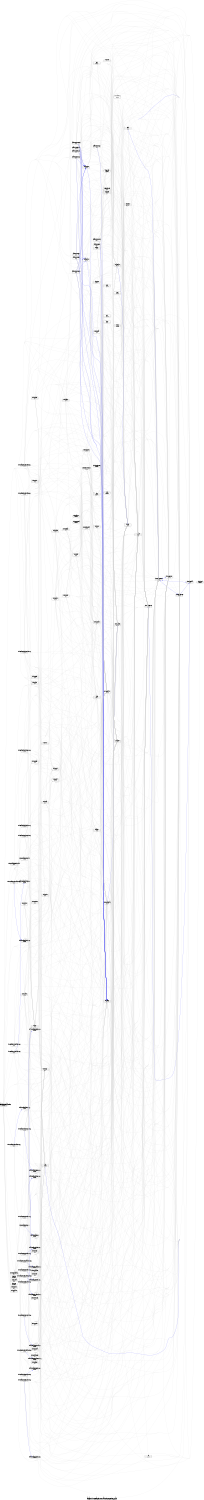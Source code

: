 digraph dependencies {
    label="\nPackage ti.sdo.ce.examples.servers.all_codecs Dependency Graph";
    size="7.5,10";
    rankdir=LR;
    ranksep=".75";
    concentrate="true";
    node [fixedsize=true, width=1.5, style=filled, color=black];
    node [font=Helvetica, fontsize=12, fillcolor=lightgrey];
    ti_sdo_ce_examples_servers_all_codecs [shape=record,label="ti.sdo.ce.examples.servers.all_codecs|1, 0, 0", URL="package.rel.xml"];
    node [fontsize=10, fillcolor=white];

    edge [style=solid, color=blue]

    edge [style=solid, color=lightgrey]
    ti_xdais_dm_examples_audenc1_copy [shape=record,label="ti.xdais.dm.examples.audenc1_copy|not found"style=rounded, ];
    ti_sdo_ce_examples_servers_all_codecs -> ti_xdais_dm_examples_audenc1_copy;
    ti_sdo_ce_examples_codecs_audenc1_copy [shape=record,label="ti.sdo.ce.examples.codecs.audenc1_copy|1, 0, 0", URL="../../../codecs/audenc1_copy/package/package.rel.svg"];
    ti_sdo_ce_examples_servers_all_codecs -> ti_sdo_ce_examples_codecs_audenc1_copy;
    ti_sdo_ce_node [shape=record,label="ti.sdo.ce.node|1, 0, 0", URL="../../../../node/package/package.rel.svg"];
    ti_sdo_ce_examples_servers_all_codecs -> ti_sdo_ce_node;
    ti_platforms_evmDM357 [shape=record,label="ti.platforms.evmDM357|1, 0, 0", URL="../../../../../../../../../../../../../rtree/install/trees/products/xdcprod/xdcprod-l18/product/Linux/xdctools_3_16_00_18/packages/ti/platforms/evmDM357/package/package.rel.svg"];
    ti_sdo_ce_examples_servers_all_codecs -> ti_platforms_evmDM357;
    ti_sdo_fc_global [shape=record,label="ti.sdo.fc.global|1, 0, 0", URL="../../../../../../../../../../fc/fc-p01/exports/framework_components_2_26_00_01/packages/ti/sdo/fc/global/package/package.rel.svg"];
    ti_sdo_ce_examples_servers_all_codecs -> ti_sdo_fc_global;
    ti_platforms_evmOMAPL137 [shape=record,label="ti.platforms.evmOMAPL137|1, 0, 0", URL="../../../../../../../../../../../../../rtree/install/trees/products/xdcprod/xdcprod-l18/product/Linux/xdctools_3_16_00_18/packages/ti/platforms/evmOMAPL137/package/package.rel.svg"];
    ti_sdo_ce_examples_servers_all_codecs -> ti_platforms_evmOMAPL137;
    ti_sdo_fc_ires [shape=record,label="ti.sdo.fc.ires|1, 0, 0", URL="../../../../../../../../../../fc/fc-p01/exports/framework_components_2_26_00_01/packages/ti/sdo/fc/ires/package/package.rel.svg"];
    ti_sdo_ce_examples_servers_all_codecs -> ti_sdo_fc_ires;
    ti_xdais_dm_examples_viddec2_copy [shape=record,label="ti.xdais.dm.examples.viddec2_copy|not found"style=rounded, ];
    ti_sdo_ce_examples_servers_all_codecs -> ti_xdais_dm_examples_viddec2_copy;
    microsoft_targets_arm [shape=record,label="microsoft.targets.arm|1, 0, 0, 0", URL="../../../../../../../../../../../../../rtree/install/trees/products/xdcprod/xdcprod-l18/product/Linux/xdctools_3_16_00_18/packages/microsoft/targets/arm/package/package.rel.svg"];
    ti_sdo_ce_examples_servers_all_codecs -> microsoft_targets_arm;
    xdc_shelf [shape=record,label="xdc.shelf|1, 0, 0", URL="../../../../../../../../../../../../../rtree/install/trees/products/xdcprod/xdcprod-l18/product/Linux/xdctools_3_16_00_18/packages/xdc/shelf/package/package.rel.svg"];
    ti_sdo_ce_examples_servers_all_codecs -> xdc_shelf;
    ti_platforms_evmDM6446 [shape=record,label="ti.platforms.evmDM6446|1, 0, 0, 1", URL="../../../../../../../../../../../../../rtree/install/trees/products/xdcprod/xdcprod-l18/product/Linux/xdctools_3_16_00_18/packages/ti/platforms/evmDM6446/package/package.rel.svg"];
    ti_sdo_ce_examples_servers_all_codecs -> ti_platforms_evmDM6446;
    ti_platforms_evmDM648 [shape=record,label="ti.platforms.evmDM648|1, 0, 0", URL="../../../../../../../../../../../../../rtree/install/trees/products/xdcprod/xdcprod-l18/product/Linux/xdctools_3_16_00_18/packages/ti/platforms/evmDM648/package/package.rel.svg"];
    ti_sdo_ce_examples_servers_all_codecs -> ti_platforms_evmDM648;
    ti_sdo_ce_ipc_dsplink_dsp [shape=record,label="ti.sdo.ce.ipc.dsplink.dsp|2, 0, 1", URL="../../../../ipc/dsplink/dsp/package/package.rel.svg"];
    ti_sdo_ce_examples_servers_all_codecs -> ti_sdo_ce_ipc_dsplink_dsp;
    xdc_services_intern_xsr [shape=record,label="xdc.services.intern.xsr|1, 0, 0", URL="../../../../../../../../../../../../../rtree/install/trees/products/xdcprod/xdcprod-l18/product/Linux/xdctools_3_16_00_18/packages/xdc/services/intern/xsr/package/package.rel.svg"];
    ti_sdo_ce_examples_servers_all_codecs -> xdc_services_intern_xsr;
    ti_xdais_dm_examples_imgdec1_copy [shape=record,label="ti.xdais.dm.examples.imgdec1_copy|not found"style=rounded, ];
    ti_sdo_ce_examples_servers_all_codecs -> ti_xdais_dm_examples_imgdec1_copy;
    ti_sdo_ce_examples_codecs_sphdec_copy [shape=record,label="ti.sdo.ce.examples.codecs.sphdec_copy|1, 0, 0", URL="../../../codecs/sphdec_copy/package/package.rel.svg"];
    ti_sdo_ce_examples_servers_all_codecs -> ti_sdo_ce_examples_codecs_sphdec_copy;
    ti_sdo_ce_bioslog [shape=record,label="ti.sdo.ce.bioslog|1, 0, 1", URL="../../../../bioslog/package/package.rel.svg"];
    ti_sdo_ce_examples_servers_all_codecs -> ti_sdo_ce_bioslog;
    ti_rtdx [shape=record,label="ti.rtdx|2, 0, 0, 5", URL="../../../../../../../../../../../../../vtree/library/trees/sabios/sabios-m06/product/ccsv4/Linux/bios_5_41_00_06/packages/ti/rtdx/package/package.rel.svg"];
    ti_sdo_ce_examples_servers_all_codecs -> ti_rtdx;
    ti_xdais_dm_examples_g711 [shape=record,label="ti.xdais.dm.examples.g711|not found"style=rounded, ];
    ti_sdo_ce_examples_servers_all_codecs -> ti_xdais_dm_examples_g711;
    ti_xdais_dm_examples_viddec2split_copy [shape=record,label="ti.xdais.dm.examples.viddec2split_copy|not found"style=rounded, ];
    ti_sdo_ce_examples_servers_all_codecs -> ti_xdais_dm_examples_viddec2split_copy;
    ti_xdais_dm_examples_videnc1_copy [shape=record,label="ti.xdais.dm.examples.videnc1_copy|not found"style=rounded, ];
    ti_sdo_ce_examples_servers_all_codecs -> ti_xdais_dm_examples_videnc1_copy;
    ti_sdo_ce_osal [shape=record,label="ti.sdo.ce.osal|2, 0, 2", URL="../../../../osal/package/package.rel.svg"];
    ti_sdo_ce_examples_servers_all_codecs -> ti_sdo_ce_osal;
    gnu_targets_arm [shape=record,label="gnu.targets.arm|1, 0, 0, 0", URL="../../../../../../../../../../../../../rtree/install/trees/products/xdcprod/xdcprod-l18/product/Linux/xdctools_3_16_00_18/packages/gnu/targets/arm/package/package.rel.svg"];
    ti_sdo_ce_examples_servers_all_codecs -> gnu_targets_arm;
    ti_platforms_evm3530 [shape=record,label="ti.platforms.evm3530|1, 0, 0", URL="../../../../../../../../../../../../../rtree/install/trees/products/xdcprod/xdcprod-l18/product/Linux/xdctools_3_16_00_18/packages/ti/platforms/evm3530/package/package.rel.svg"];
    ti_sdo_ce_examples_servers_all_codecs -> ti_platforms_evm3530;
    ti_sdo_ce_examples_codecs_viddec2_copy [shape=record,label="ti.sdo.ce.examples.codecs.viddec2_copy|1, 0, 0", URL="../../../codecs/viddec2_copy/package/package.rel.svg"];
    ti_sdo_ce_examples_servers_all_codecs -> ti_sdo_ce_examples_codecs_viddec2_copy;
    ti_xdais_dm_examples_sphenc1_copy [shape=record,label="ti.xdais.dm.examples.sphenc1_copy|not found"style=rounded, ];
    ti_sdo_ce_examples_servers_all_codecs -> ti_xdais_dm_examples_sphenc1_copy;
    ti_sdo_ce_examples_codecs_sphenc1_copy [shape=record,label="ti.sdo.ce.examples.codecs.sphenc1_copy|1, 0, 0", URL="../../../codecs/sphenc1_copy/package/package.rel.svg"];
    ti_sdo_ce_examples_servers_all_codecs -> ti_sdo_ce_examples_codecs_sphenc1_copy;
    xdc_services_intern_cmd [shape=record,label="xdc.services.intern.cmd|1, 0, 0, 0", URL="../../../../../../../../../../../../../rtree/install/trees/products/xdcprod/xdcprod-l18/product/Linux/xdctools_3_16_00_18/packages/xdc/services/intern/cmd/package/package.rel.svg"];
    ti_sdo_ce_examples_servers_all_codecs -> xdc_services_intern_cmd;
    ti_sdo_ce_image [shape=record,label="ti.sdo.ce.image|1, 0, 3", URL="../../../../image/package/package.rel.svg"];
    ti_sdo_ce_examples_servers_all_codecs -> ti_sdo_ce_image;
    ti_sdo_fc_acpy3 [shape=record,label="ti.sdo.fc.acpy3|1, 0, 4", URL="../../../../../../../../../../fc/fc-p01/exports/framework_components_2_26_00_01/packages/ti/sdo/fc/acpy3/package/package.rel.svg"];
    ti_sdo_ce_examples_servers_all_codecs -> ti_sdo_fc_acpy3;
    ti_sdo_ce_examples_codecs_vidanalytics_copy [shape=record,label="ti.sdo.ce.examples.codecs.vidanalytics_copy|1, 0, 0", URL="../../../codecs/vidanalytics_copy/package/package.rel.svg"];
    ti_sdo_ce_examples_servers_all_codecs -> ti_sdo_ce_examples_codecs_vidanalytics_copy;
    ti_platforms_evmDM6437 [shape=record,label="ti.platforms.evmDM6437|1, 0, 0", URL="../../../../../../../../../../../../../rtree/install/trees/products/xdcprod/xdcprod-l18/product/Linux/xdctools_3_16_00_18/packages/ti/platforms/evmDM6437/package/package.rel.svg"];
    ti_sdo_ce_examples_servers_all_codecs -> ti_platforms_evmDM6437;
    ti_sdo_ce_examples_codecs_imgdec_copy [shape=record,label="ti.sdo.ce.examples.codecs.imgdec_copy|1, 0, 0", URL="../../../codecs/imgdec_copy/package/package.rel.svg"];
    ti_sdo_ce_examples_servers_all_codecs -> ti_sdo_ce_examples_codecs_imgdec_copy;
    ti_platforms_evmOMAPL138 [shape=record,label="ti.platforms.evmOMAPL138|1, 0, 0", URL="../../../../../../../../../../../../../rtree/install/trees/products/xdcprod/xdcprod-l18/product/Linux/xdctools_3_16_00_18/packages/ti/platforms/evmOMAPL138/package/package.rel.svg"];
    ti_sdo_ce_examples_servers_all_codecs -> ti_platforms_evmOMAPL138;
    ti_sdo_ce_examples_codecs_imgdec1_copy [shape=record,label="ti.sdo.ce.examples.codecs.imgdec1_copy|1, 0, 0", URL="../../../codecs/imgdec1_copy/package/package.rel.svg"];
    ti_sdo_ce_examples_servers_all_codecs -> ti_sdo_ce_examples_codecs_imgdec1_copy;
    ti_sdo_ce_examples_codecs_viddec_copy [shape=record,label="ti.sdo.ce.examples.codecs.viddec_copy|1, 0, 0", URL="../../../codecs/viddec_copy/package/package.rel.svg"];
    ti_sdo_ce_examples_servers_all_codecs -> ti_sdo_ce_examples_codecs_viddec_copy;
    ti_catalog_c6000 [shape=record,label="ti.catalog.c6000|1, 0, 0, 0", URL="../../../../../../../../../../../../../rtree/install/trees/products/xdcprod/xdcprod-l18/product/Linux/xdctools_3_16_00_18/packages/ti/catalog/c6000/package/package.rel.svg"];
    ti_sdo_ce_examples_servers_all_codecs -> ti_catalog_c6000;
    xdc_platform [shape=record,label="xdc.platform|1, 0, 1, 0", URL="../../../../../../../../../../../../../rtree/install/trees/products/xdcprod/xdcprod-l18/product/Linux/xdctools_3_16_00_18/packages/xdc/platform/package/package.rel.svg"];
    ti_sdo_ce_examples_servers_all_codecs -> xdc_platform;
    ti_sdo_ce_examples_codecs_videnc1_copy [shape=record,label="ti.sdo.ce.examples.codecs.videnc1_copy|1, 0, 0", URL="../../../codecs/videnc1_copy/package/package.rel.svg"];
    ti_sdo_ce_examples_servers_all_codecs -> ti_sdo_ce_examples_codecs_videnc1_copy;
    ti_sdo_ce_examples_codecs_vidtranscode_copy [shape=record,label="ti.sdo.ce.examples.codecs.vidtranscode_copy|1, 0, 0", URL="../../../codecs/vidtranscode_copy/package/package.rel.svg"];
    ti_sdo_ce_examples_servers_all_codecs -> ti_sdo_ce_examples_codecs_vidtranscode_copy;
    ti_sdo_fc_ires_nullresource [shape=record,label="ti.sdo.fc.ires.nullresource|1, 0, 0", URL="../../../../../../../../../../fc/fc-p01/exports/framework_components_2_26_00_01/packages/ti/sdo/fc/ires/nullresource/package/package.rel.svg"];
    ti_sdo_ce_examples_servers_all_codecs -> ti_sdo_fc_ires_nullresource;
    ti_platforms_evmDM6467 [shape=record,label="ti.platforms.evmDM6467|1, 0, 0, 0", URL="../../../../../../../../../../../../../rtree/install/trees/products/xdcprod/xdcprod-l18/product/Linux/xdctools_3_16_00_18/packages/ti/platforms/evmDM6467/package/package.rel.svg"];
    ti_sdo_ce_examples_servers_all_codecs -> ti_platforms_evmDM6467;
    xdc [shape=record,label="xdc|1, 1, 1", URL="../../../../../../../../../../../../../rtree/install/trees/products/xdcprod/xdcprod-l18/product/Linux/xdctools_3_16_00_18/packages/xdc/package/package.rel.svg"];
    ti_sdo_ce_examples_servers_all_codecs -> xdc;
    ti_xdais_dm_examples_universal_copy [shape=record,label="ti.xdais.dm.examples.universal_copy|not found"style=rounded, ];
    ti_sdo_ce_examples_servers_all_codecs -> ti_xdais_dm_examples_universal_copy;
    ti_psl [shape=record,label="ti.psl|5, 0, 0, 0", URL="../../../../../../../../../../../../../vtree/library/trees/sabios/sabios-m06/product/ccsv4/Linux/bios_5_41_00_06/packages/ti/psl/package/package.rel.svg"];
    ti_sdo_ce_examples_servers_all_codecs -> ti_psl;
    ti_xdais_dm [shape=record,label="ti.xdais.dm|1, 0, 5", URL="../../../../../../../../../../../../../wtree/library/trees/dais/dais-t03/exports/xdais_6_26_01_03/packages/ti/xdais/dm/package/package.rel.svg"];
    ti_sdo_ce_examples_servers_all_codecs -> ti_xdais_dm;
    ti_sdo_ce_examples_codecs_g711 [shape=record,label="ti.sdo.ce.examples.codecs.g711|1, 0, 0", URL="../../../codecs/g711/package/package.rel.svg"];
    ti_sdo_ce_examples_servers_all_codecs -> ti_sdo_ce_examples_codecs_g711;
    dsplink_dsp [shape=record,label="dsplink.dsp|not found"style=rounded, ];
    ti_sdo_ce_examples_servers_all_codecs -> dsplink_dsp;
    xdc_bld [shape=record,label="xdc.bld|1, 0, 2", URL="../../../../../../../../../../../../../rtree/install/trees/products/xdcprod/xdcprod-l18/product/Linux/xdctools_3_16_00_18/packages/xdc/bld/package/package.rel.svg"];
    ti_sdo_ce_examples_servers_all_codecs -> xdc_bld;
    ti_sdo_ce_video1 [shape=record,label="ti.sdo.ce.video1|1, 0, 2", URL="../../../../video1/package/package.rel.svg"];
    ti_sdo_ce_examples_servers_all_codecs -> ti_sdo_ce_video1;
    xdc_services_global [shape=record,label="xdc.services.global|1, 0, 0", URL="../../../../../../../../../../../../../rtree/install/trees/products/xdcprod/xdcprod-l18/product/Linux/xdctools_3_16_00_18/packages/xdc/services/global/package/package.rel.svg"];
    ti_sdo_ce_examples_servers_all_codecs -> xdc_services_global;
    xdc_runtime [shape=record,label="xdc.runtime|2, 0, 0, 0", URL="../../../../../../../../../../../../../rtree/install/trees/products/xdcprod/xdcprod-l18/product/Linux/xdctools_3_16_00_18/packages/xdc/runtime/package/package.rel.svg"];
    ti_sdo_ce_examples_servers_all_codecs -> xdc_runtime;
    ti_sdo_ce_examples_codecs_sphenc_copy [shape=record,label="ti.sdo.ce.examples.codecs.sphenc_copy|1, 0, 0", URL="../../../codecs/sphenc_copy/package/package.rel.svg"];
    ti_sdo_ce_examples_servers_all_codecs -> ti_sdo_ce_examples_codecs_sphenc_copy;
    ti_sdo_ce_trace [shape=record,label="ti.sdo.ce.trace|1, 0, 0", URL="../../../../trace/package/package.rel.svg"];
    ti_sdo_ce_examples_servers_all_codecs -> ti_sdo_ce_trace;
    ti_sdo_fc_utils [shape=record,label="ti.sdo.fc.utils|1, 0, 2", URL="../../../../../../../../../../fc/fc-p01/exports/framework_components_2_26_00_01/packages/ti/sdo/fc/utils/package/package.rel.svg"];
    ti_sdo_ce_examples_servers_all_codecs -> ti_sdo_fc_utils;
    ti_sdo_ce_examples_codecs_imgenc1_copy [shape=record,label="ti.sdo.ce.examples.codecs.imgenc1_copy|1, 0, 0", URL="../../../codecs/imgenc1_copy/package/package.rel.svg"];
    ti_sdo_ce_examples_servers_all_codecs -> ti_sdo_ce_examples_codecs_imgenc1_copy;
    ti_xdais_dm_examples_imgenc1_copy [shape=record,label="ti.xdais.dm.examples.imgenc1_copy|not found"style=rounded, ];
    ti_sdo_ce_examples_servers_all_codecs -> ti_xdais_dm_examples_imgenc1_copy;
    ti_xdais [shape=record,label="ti.xdais|1, 2.0, 1", URL="../../../../../../../../../../../../../wtree/library/trees/dais/dais-t03/exports/xdais_6_26_01_03/packages/ti/xdais/package/package.rel.svg"];
    ti_sdo_ce_examples_servers_all_codecs -> ti_xdais;
    xdc_services_intern_gen [shape=record,label="xdc.services.intern.gen|1, 0, 0, 0", URL="../../../../../../../../../../../../../rtree/install/trees/products/xdcprod/xdcprod-l18/product/Linux/xdctools_3_16_00_18/packages/xdc/services/intern/gen/package/package.rel.svg"];
    ti_sdo_ce_examples_servers_all_codecs -> xdc_services_intern_gen;
    ti_sdo_ce_examples_codecs_imgenc_copy [shape=record,label="ti.sdo.ce.examples.codecs.imgenc_copy|1, 0, 0", URL="../../../codecs/imgenc_copy/package/package.rel.svg"];
    ti_sdo_ce_examples_servers_all_codecs -> ti_sdo_ce_examples_codecs_imgenc_copy;
    ti_sdo_ce_speech [shape=record,label="ti.sdo.ce.speech|1, 0, 2", URL="../../../../speech/package/package.rel.svg"];
    ti_sdo_ce_examples_servers_all_codecs -> ti_sdo_ce_speech;
    ti_sdo_ce_speech1 [shape=record,label="ti.sdo.ce.speech1|1, 0, 1", URL="../../../../speech1/package/package.rel.svg"];
    ti_sdo_ce_examples_servers_all_codecs -> ti_sdo_ce_speech1;
    ti_sdo_ce_global [shape=record,label="ti.sdo.ce.global|1, 0, 0", URL="../../../../global/package/package.rel.svg"];
    ti_sdo_ce_examples_servers_all_codecs -> ti_sdo_ce_global;
    ti_sdo_ce_video2 [shape=record,label="ti.sdo.ce.video2|1, 0, 2", URL="../../../../video2/package/package.rel.svg"];
    ti_sdo_ce_examples_servers_all_codecs -> ti_sdo_ce_video2;
    ti_sdo_ce_image1 [shape=record,label="ti.sdo.ce.image1|1, 0, 1", URL="../../../../image1/package/package.rel.svg"];
    ti_sdo_ce_examples_servers_all_codecs -> ti_sdo_ce_image1;
    ti_sdo_ce_examples_codecs_auddec_copy [shape=record,label="ti.sdo.ce.examples.codecs.auddec_copy|1, 0, 0", URL="../../../codecs/auddec_copy/package/package.rel.svg"];
    ti_sdo_ce_examples_servers_all_codecs -> ti_sdo_ce_examples_codecs_auddec_copy;
    ti_sdo_fc_dskt2 [shape=record,label="ti.sdo.fc.dskt2|1, 0, 4", URL="../../../../../../../../../../fc/fc-p01/exports/framework_components_2_26_00_01/packages/ti/sdo/fc/dskt2/package/package.rel.svg"];
    ti_sdo_ce_examples_servers_all_codecs -> ti_sdo_fc_dskt2;
    ti_sdo_ce_audio [shape=record,label="ti.sdo.ce.audio|1, 0, 2", URL="../../../../audio/package/package.rel.svg"];
    ti_sdo_ce_examples_servers_all_codecs -> ti_sdo_ce_audio;
    ti_sdo_fc_memutils [shape=record,label="ti.sdo.fc.memutils|1, 0, 0", URL="../../../../../../../../../../fc/fc-p01/exports/framework_components_2_26_00_01/packages/ti/sdo/fc/memutils/package/package.rel.svg"];
    ti_sdo_ce_examples_servers_all_codecs -> ti_sdo_fc_memutils;
    ti_sdo_ce_audio1 [shape=record,label="ti.sdo.ce.audio1|1, 0, 1", URL="../../../../audio1/package/package.rel.svg"];
    ti_sdo_ce_examples_servers_all_codecs -> ti_sdo_ce_audio1;
    xdc_cfg [shape=record,label="xdc.cfg|1, 0, 2, 0", URL="../../../../../../../../../../../../../rtree/install/trees/products/xdcprod/xdcprod-l18/product/Linux/xdctools_3_16_00_18/packages/xdc/cfg/package/package.rel.svg"];
    ti_sdo_ce_examples_servers_all_codecs -> xdc_cfg;
    ti_sdo_ce_examples_codecs_videnc_copy [shape=record,label="ti.sdo.ce.examples.codecs.videnc_copy|1, 0, 0", URL="../../../codecs/videnc_copy/package/package.rel.svg"];
    ti_sdo_ce_examples_servers_all_codecs -> ti_sdo_ce_examples_codecs_videnc_copy;
    ti_sdo_ce_vidtranscode [shape=record,label="ti.sdo.ce.vidtranscode|1, 0, 1", URL="../../../../vidtranscode/package/package.rel.svg"];
    ti_sdo_ce_examples_servers_all_codecs -> ti_sdo_ce_vidtranscode;
    ti_sdo_ce_utils_xdm [shape=record,label="ti.sdo.ce.utils.xdm|1, 0, 2", URL="../../../../utils/xdm/package/package.rel.svg"];
    ti_sdo_ce_examples_servers_all_codecs -> ti_sdo_ce_utils_xdm;
    ti_sdo_ce_examples_codecs_viddec2split_copy [shape=record,label="ti.sdo.ce.examples.codecs.viddec2split_copy|1, 0, 0", URL="../../../codecs/viddec2split_copy/package/package.rel.svg"];
    ti_sdo_ce_examples_servers_all_codecs -> ti_sdo_ce_examples_codecs_viddec2split_copy;
    ti_pmi [shape=record,label="ti.pmi|1, 0, 0, 0", URL="../../../../../../../../../../../../../vtree/library/trees/sabios/sabios-m06/product/ccsv4/Linux/bios_5_41_00_06/packages/ti/pmi/package/package.rel.svg"];
    ti_sdo_ce_examples_servers_all_codecs -> ti_pmi;
    ti_sdo_ce_alg [shape=record,label="ti.sdo.ce.alg|1, 0, 1", URL="../../../../alg/package/package.rel.svg"];
    ti_sdo_ce_examples_servers_all_codecs -> ti_sdo_ce_alg;
    ti_sdo_ce [shape=record,label="ti.sdo.ce|1, 0, 6", URL="../../../../package/package.rel.svg"];
    ti_sdo_ce_examples_servers_all_codecs -> ti_sdo_ce;
    ti_targets [shape=record,label="ti.targets|1, 0, 3", URL="../../../../../../../../../../../../../rtree/install/trees/products/xdcprod/xdcprod-l18/product/Linux/xdctools_3_16_00_18/packages/ti/targets/package/package.rel.svg"];
    ti_sdo_ce_examples_servers_all_codecs -> ti_targets;
    ti_sdo_fc_dman3 [shape=record,label="ti.sdo.fc.dman3|1, 0, 4", URL="../../../../../../../../../../fc/fc-p01/exports/framework_components_2_26_00_01/packages/ti/sdo/fc/dman3/package/package.rel.svg"];
    ti_sdo_ce_examples_servers_all_codecs -> ti_sdo_fc_dman3;
    ti_xdais_dm_examples_auddec1_copy [shape=record,label="ti.xdais.dm.examples.auddec1_copy|not found"style=rounded, ];
    ti_sdo_ce_examples_servers_all_codecs -> ti_xdais_dm_examples_auddec1_copy;
    ti_xdais_dm_examples_vidanalytics_copy [shape=record,label="ti.xdais.dm.examples.vidanalytics_copy|not found"style=rounded, ];
    ti_sdo_ce_examples_servers_all_codecs -> ti_xdais_dm_examples_vidanalytics_copy;
    microsoft_targets [shape=record,label="microsoft.targets|1, 0, 2, 0", URL="../../../../../../../../../../../../../rtree/install/trees/products/xdcprod/xdcprod-l18/product/Linux/xdctools_3_16_00_18/packages/microsoft/targets/package/package.rel.svg"];
    ti_sdo_ce_examples_servers_all_codecs -> microsoft_targets;
    ti_bios_utils [shape=record,label="ti.bios.utils|not found"style=rounded, ];
    ti_sdo_ce_examples_servers_all_codecs -> ti_bios_utils;
    ti_sdo_ce_examples_extensions_scale [shape=record,label="ti.sdo.ce.examples.extensions.scale|1, 0, 0", URL="../../../extensions/scale/package/package.rel.svg"];
    ti_sdo_ce_examples_servers_all_codecs -> ti_sdo_ce_examples_extensions_scale;
    ti_pscl [shape=record,label="ti.pscl|1, 0, 0, 0", URL="../../../../../../../../../../../../../vtree/library/trees/sabios/sabios-m06/product/ccsv4/Linux/bios_5_41_00_06/packages/ti/pscl/package/package.rel.svg"];
    ti_sdo_ce_examples_servers_all_codecs -> ti_pscl;
    ti_sdo_ce_examples_codecs_auddec1_copy [shape=record,label="ti.sdo.ce.examples.codecs.auddec1_copy|1, 0, 0", URL="../../../codecs/auddec1_copy/package/package.rel.svg"];
    ti_sdo_ce_examples_servers_all_codecs -> ti_sdo_ce_examples_codecs_auddec1_copy;
    ti_sdo_ce_video2_split [shape=record,label="ti.sdo.ce.video2.split|1, 0, 0", URL="../../../../video2/split/package/package.rel.svg"];
    ti_sdo_ce_examples_servers_all_codecs -> ti_sdo_ce_video2_split;
    ti_xdais_dm_examples_vidtranscode_copy [shape=record,label="ti.xdais.dm.examples.vidtranscode_copy|not found"style=rounded, ];
    ti_sdo_ce_examples_servers_all_codecs -> ti_xdais_dm_examples_vidtranscode_copy;
    ti_bios_power [shape=record,label="ti.bios.power|not found"style=rounded, ];
    ti_sdo_ce_examples_servers_all_codecs -> ti_bios_power;
    ti_sdo_utils_trace [shape=record,label="ti.sdo.utils.trace|1, 0, 0", URL="../../../../../../../../../../fc/fc-p01/exports/framework_components_2_26_00_01/packages/ti/sdo/utils/trace/package/package.rel.svg"];
    ti_sdo_ce_examples_servers_all_codecs -> ti_sdo_utils_trace;
    ti_sdo_ce_examples_codecs_universal_copy [shape=record,label="ti.sdo.ce.examples.codecs.universal_copy|1, 0, 0", URL="../../../codecs/universal_copy/package/package.rel.svg"];
    ti_sdo_ce_examples_servers_all_codecs -> ti_sdo_ce_examples_codecs_universal_copy;
    ti_sdo_ce_ipc_bios [shape=record,label="ti.sdo.ce.ipc.bios|2, 0, 1", URL="../../../../ipc/bios/package/package.rel.svg"];
    ti_sdo_ce_examples_servers_all_codecs -> ti_sdo_ce_ipc_bios;
    ti_catalog_arm [shape=record,label="ti.catalog.arm|1, 0, 1, 0", URL="../../../../../../../../../../../../../rtree/install/trees/products/xdcprod/xdcprod-l18/product/Linux/xdctools_3_16_00_18/packages/ti/catalog/arm/package/package.rel.svg"];
    ti_sdo_ce_examples_servers_all_codecs -> ti_catalog_arm;
    ti_xdais_dm_examples_sphdec1_copy [shape=record,label="ti.xdais.dm.examples.sphdec1_copy|not found"style=rounded, ];
    ti_sdo_ce_examples_servers_all_codecs -> ti_xdais_dm_examples_sphdec1_copy;
    ti_platforms_generic [shape=record,label="ti.platforms.generic|1, 0, 0, 1", URL="../../../../../../../../../../../../../rtree/install/trees/products/xdcprod/xdcprod-l18/product/Linux/xdctools_3_16_00_18/packages/ti/platforms/generic/package/package.rel.svg"];
    ti_sdo_ce_examples_servers_all_codecs -> ti_platforms_generic;
    ti_xdais_dm_examples_auddec_copy [shape=record,label="ti.xdais.dm.examples.auddec_copy|not found"style=rounded, ];
    ti_sdo_ce_examples_servers_all_codecs -> ti_xdais_dm_examples_auddec_copy;
    ti_sdo_ce_osal_bios [shape=record,label="ti.sdo.ce.osal.bios|2, 0, 1", URL="../../../../osal/bios/package/package.rel.svg"];
    ti_sdo_ce_examples_servers_all_codecs -> ti_sdo_ce_osal_bios;
    ti_sdo_ce_universal [shape=record,label="ti.sdo.ce.universal|1, 0, 0", URL="../../../../universal/package/package.rel.svg"];
    ti_sdo_ce_examples_servers_all_codecs -> ti_sdo_ce_universal;
    ti_sdo_ce_ipc [shape=record,label="ti.sdo.ce.ipc|2, 0, 1", URL="../../../../ipc/package/package.rel.svg"];
    ti_sdo_ce_examples_servers_all_codecs -> ti_sdo_ce_ipc;
    xdc_services_spec [shape=record,label="xdc.services.spec|1, 0, 0, 0", URL="../../../../../../../../../../../../../rtree/install/trees/products/xdcprod/xdcprod-l18/product/Linux/xdctools_3_16_00_18/packages/xdc/services/spec/package/package.rel.svg"];
    ti_sdo_ce_examples_servers_all_codecs -> xdc_services_spec;
    ti_bios [shape=record,label="ti.bios|5, 2, 5, 19", URL="../../../../../../../../../../../../../vtree/library/trees/sabios/sabios-m06/product/ccsv4/Linux/bios_5_41_00_06/packages/ti/bios/package/package.rel.svg"];
    ti_sdo_ce_examples_servers_all_codecs -> ti_bios;
    ti_sdo_ce_vidanalytics [shape=record,label="ti.sdo.ce.vidanalytics|1, 0, 1", URL="../../../../vidanalytics/package/package.rel.svg"];
    ti_sdo_ce_examples_servers_all_codecs -> ti_sdo_ce_vidanalytics;
    ti_xdais_dm_examples_viddec1_copy [shape=record,label="ti.xdais.dm.examples.viddec1_copy|not found"style=rounded, ];
    ti_sdo_ce_examples_servers_all_codecs -> ti_xdais_dm_examples_viddec1_copy;
    ti_sdo_ce_examples_codecs_viddec1_copy [shape=record,label="ti.sdo.ce.examples.codecs.viddec1_copy|1, 0, 0", URL="../../../codecs/viddec1_copy/package/package.rel.svg"];
    ti_sdo_ce_examples_servers_all_codecs -> ti_sdo_ce_examples_codecs_viddec1_copy;
    ti_sdo_ce_examples_codecs_audenc_copy [shape=record,label="ti.sdo.ce.examples.codecs.audenc_copy|1, 0, 0", URL="../../../codecs/audenc_copy/package/package.rel.svg"];
    ti_sdo_ce_examples_servers_all_codecs -> ti_sdo_ce_examples_codecs_audenc_copy;
    xdc_rov [shape=record,label="xdc.rov|1, 0, 0", URL="../../../../../../../../../../../../../rtree/install/trees/products/xdcprod/xdcprod-l18/product/Linux/xdctools_3_16_00_18/packages/xdc/rov/package/package.rel.svg"];
    ti_sdo_ce_examples_servers_all_codecs -> xdc_rov;
    ti_sdo_fc_rman [shape=record,label="ti.sdo.fc.rman|2, 0, 0", URL="../../../../../../../../../../fc/fc-p01/exports/framework_components_2_26_00_01/packages/ti/sdo/fc/rman/package/package.rel.svg"];
    ti_sdo_ce_examples_servers_all_codecs -> ti_sdo_fc_rman;
    gnu_targets [shape=record,label="gnu.targets|1, 0, 1", URL="../../../../../../../../../../../../../rtree/install/trees/products/xdcprod/xdcprod-l18/product/Linux/xdctools_3_16_00_18/packages/gnu/targets/package/package.rel.svg"];
    ti_sdo_ce_examples_servers_all_codecs -> gnu_targets;
    ti_platforms_evm2530 [shape=record,label="ti.platforms.evm2530|1, 0, 0", URL="../../../../../../../../../../../../../rtree/install/trees/products/xdcprod/xdcprod-l18/product/Linux/xdctools_3_16_00_18/packages/ti/platforms/evm2530/package/package.rel.svg"];
    ti_sdo_ce_examples_servers_all_codecs -> ti_platforms_evm2530;
    ti_sdo_ce_examples_codecs_sphdec1_copy [shape=record,label="ti.sdo.ce.examples.codecs.sphdec1_copy|1, 0, 0", URL="../../../codecs/sphdec1_copy/package/package.rel.svg"];
    ti_sdo_ce_examples_servers_all_codecs -> ti_sdo_ce_examples_codecs_sphdec1_copy;
    ti_sdo_ce_examples_codecs_scale [shape=record,label="ti.sdo.ce.examples.codecs.scale|1, 0, 0", URL="../../../codecs/scale/package/package.rel.svg"];
    ti_sdo_ce_examples_servers_all_codecs -> ti_sdo_ce_examples_codecs_scale;
    ti_sdo_ce_video [shape=record,label="ti.sdo.ce.video|1, 0, 3", URL="../../../../video/package/package.rel.svg"];
    ti_sdo_ce_examples_servers_all_codecs -> ti_sdo_ce_video;

    edge [style=solid, color=blue]

    edge [style=solid, color=lightgrey]

    edge [style=solid, color=blue]

    edge [style=solid, color=lightgrey]
    ti_sdo_ce_examples_codecs_scale -> gnu_targets;
    ti_sdo_ce_examples_codecs_scale -> xdc_cfg;
    ti_sdo_ce_utils [shape=record,label="ti.sdo.ce.utils|1, 0, 0", URL="../../../../utils/package/package.rel.svg"];
    ti_sdo_ce_examples_codecs_scale -> ti_sdo_ce_utils;
    ti_sdo_ce_examples_codecs_scale -> xdc_services_intern_cmd;
    ti_sdo_ce_examples_codecs_scale -> ti_sdo_ce;
    ti_sdo_ce_examples_codecs_scale -> ti_targets;
    ti_sdo_ce_examples_codecs_scale -> ti_xdais;
    ti_sdo_ce_examples_codecs_scale -> xdc_shelf;
    ti_sdo_ce_examples_codecs_scale -> xdc_services_global;
    ti_sdo_ce_examples_codecs_scale -> gnu_targets_arm;
    ti_sdo_ce_examples_codecs_scale -> ti_sdo_ce_examples_extensions_scale;
    ti_sdo_ce_examples_codecs_scale -> xdc_services_intern_gen;
    ti_sdo_ce_examples_codecs_scale -> xdc_platform;
    ti_sdo_ce_examples_codecs_scale -> xdc_services_spec;
    ti_sdo_ce_examples_codecs_scale -> microsoft_targets;
    ti_sdo_ce_examples_codecs_scale -> xdc_services_intern_xsr;
    ti_sdo_ce_examples_codecs_scale -> microsoft_targets_arm;
    ti_sdo_ce_examples_codecs_scale -> ti_sdo_ce_ipc;

    edge [style=solid, color=blue]

    edge [style=solid, color=lightgrey]

    edge [style=solid, color=blue]
    ti_sdo_ce_examples_codecs_sphdec1_copy -> ti_xdais_dm_examples_sphdec1_copy;

    edge [style=solid, color=lightgrey]
    ti_sdo_ce_examples_codecs_sphdec1_copy -> gnu_targets;
    ti_sdo_ce_examples_codecs_sphdec1_copy -> xdc_cfg;
    ti_sdo_ce_examples_codecs_sphdec1_copy -> xdc_services_intern_cmd;
    ti_sdo_ce_examples_codecs_sphdec1_copy -> ti_sdo_ce;
    ti_sdo_ce_examples_codecs_sphdec1_copy -> ti_targets;
    ti_sdo_ce_examples_codecs_sphdec1_copy -> ti_sdo_ce_speech1;
    ti_sdo_ce_examples_codecs_sphdec1_copy -> xdc_shelf;
    ti_sdo_ce_examples_codecs_sphdec1_copy -> xdc_services_global;
    ti_sdo_ce_examples_codecs_sphdec1_copy -> gnu_targets_arm;
    ti_sdo_ce_examples_codecs_sphdec1_copy -> xdc_services_intern_gen;
    ti_sdo_ce_examples_codecs_sphdec1_copy -> xdc_platform;
    ti_sdo_ce_examples_codecs_sphdec1_copy -> xdc_services_spec;
    ti_sdo_ce_examples_codecs_sphdec1_copy -> microsoft_targets;
    ti_sdo_ce_examples_codecs_sphdec1_copy -> xdc_services_intern_xsr;
    ti_sdo_ce_examples_codecs_sphdec1_copy -> ti_xdais_dm_examples_sphdec1_copy;
    ti_sdo_ce_examples_codecs_sphdec1_copy -> ti_sdo_ce_ipc;
    ti_sdo_ce_examples_codecs_sphdec1_copy -> microsoft_targets_arm;

    edge [style=solid, color=blue]
    ti_platforms_evm2530 -> ti_catalog_c6000;
    ti_platforms_evm2530 -> ti_catalog_arm;
    ti_platforms_evm2530 -> xdc_platform;

    edge [style=solid, color=lightgrey]
    ti_platforms_evm2530 -> ti_catalog_arm;
    ti_platforms_evm2530 -> xdc_platform;
    ti_platforms_evm2530 -> ti_catalog_c6000;
    ti_platforms_evm2530 -> xdc_services_intern_cmd;
    ti_targets_nda [shape=record,label="ti.targets.nda|not found"style=rounded, ];
    ti_platforms_evm2530 -> ti_targets_nda;
    ti_targets_arm [shape=record,label="ti.targets.arm|2, 0, 1, 0", URL="../../../../../../../../../../../../../rtree/install/trees/products/xdcprod/xdcprod-l18/product/Linux/xdctools_3_16_00_18/packages/ti/targets/arm/package/package.rel.svg"];
    ti_platforms_evm2530 -> ti_targets_arm;
    ti_platforms_evm2530 -> xdc_shelf;
    ti_targets_elf [shape=record,label="ti.targets.elf|1, 0, 0", URL="../../../../../../../../../../../../../rtree/install/trees/products/xdcprod/xdcprod-l18/product/Linux/xdctools_3_16_00_18/packages/ti/targets/elf/package/package.rel.svg"];
    ti_platforms_evm2530 -> ti_targets_elf;
    ti_platforms_evm2530 -> xdc_services_spec;
    ti_platforms_evm2530 -> microsoft_targets;
    ti_platforms_evm2530 -> xdc_services_intern_gen;
    ti_platforms_evm2530 -> gnu_targets_arm;
    ti_targets_arm_elf [shape=record,label="ti.targets.arm.elf|1, 0, 0", URL="../../../../../../../../../../../../../rtree/install/trees/products/xdcprod/xdcprod-l18/product/Linux/xdctools_3_16_00_18/packages/ti/targets/arm/elf/package/package.rel.svg"];
    ti_platforms_evm2530 -> ti_targets_arm_elf;
    ti_platforms_evm2530 -> gnu_targets;
    ti_platforms_evm2530 -> xdc_services_global;
    ti_platforms_evm2530 -> ti_targets;
    ti_platforms_evm2530 -> xdc_services_intern_xsr;

    edge [style=solid, color=blue]

    edge [style=solid, color=lightgrey]
    ti_targets_arm_elf -> xdc_services_spec;
    ti_targets_arm_elf -> xdc_services_global;
    ti_targets_arm_elf -> ti_targets_arm;
    ti_targets_arm_elf -> xdc_services_intern_cmd;
    ti_targets_arm_elf -> xdc_services_intern_xsr;
    ti_targets_arm_elf -> ti_targets;
    ti_targets_arm_elf -> xdc_shelf;
    ti_targets_arm_elf -> xdc_services_intern_gen;

    edge [style=solid, color=blue]

    edge [style=solid, color=lightgrey]
    ti_targets_elf -> xdc_services_spec;
    ti_targets_elf -> xdc_services_global;
    ti_targets_elf -> xdc_services_intern_cmd;
    ti_targets_elf -> xdc_services_intern_xsr;
    ti_targets_elf -> ti_targets;
    ti_targets_elf -> xdc_shelf;
    ti_targets_elf -> xdc_services_intern_gen;

    edge [style=solid, color=blue]
    ti_targets_arm -> ti_targets;

    edge [style=solid, color=lightgrey]
    ti_targets_arm -> xdc_services_spec;
    ti_targets_arm -> xdc_services_global;
    ti_targets_arm -> xdc_services_intern_cmd;
    ti_targets_arm -> xdc_services_intern_xsr;
    ti_targets_arm -> ti_targets;
    ti_targets_arm -> xdc_shelf;
    ti_targets_arm -> xdc_services_intern_gen;

    edge [style=solid, color=blue]

    edge [style=solid, color=lightgrey]

    edge [style=solid, color=blue]

    edge [style=solid, color=lightgrey]
    gnu_targets -> xdc_services_spec;
    gnu_targets -> xdc_services_global;
    gnu_targets -> xdc_services_intern_cmd;
    gnu_targets -> xdc_services_intern_xsr;
    gnu_targets -> xdc_shelf;
    gnu_targets -> xdc_services_intern_gen;

    edge [style=solid, color=blue]

    edge [style=solid, color=lightgrey]
    ti_sdo_fc_rman -> gnu_targets;
    ti_sdo_fc_rman -> ti_sdo_fc_ires;
    ti_sdo_fc_rman -> ti_sdo_fc_ires_nullresource;
    ti_sdo_fc_rman -> ti_sdo_fc_dskt2;
    ti_sdo_fc_rman -> xdc_services_intern_cmd;
    ti_sdo_fc_rman -> ti_targets;
    ti_sdo_fc_rman -> xdc_shelf;
    ti_sdo_fc_rman -> xdc_services_global;
    ti_sdo_fc_rman -> ti_targets_arm;
    ti_sdo_fc_rman -> gnu_targets_arm;
    ti_sdo_fc_rman -> ti_sdo_fc_utils;
    ti_sdo_fc_rman -> ti_bios;
    ti_sdo_fc_rman -> xdc_services_intern_gen;
    ti_sdo_fc_rman -> ti_sdo_utils_trace;
    ti_sdo_fc_rman -> xdc_services_spec;
    ti_sdo_fc_rman -> ti_xdais;
    ti_sdo_fc_rman -> microsoft_targets;
    ti_sdo_fc_rman -> xdc_services_intern_xsr;
    ti_sdo_fc_rman -> microsoft_targets_arm;

    edge [style=solid, color=blue]

    edge [style=solid, color=lightgrey]
    xdc_utils_tconf [shape=record,label="xdc.utils.tconf|not found"style=rounded, ];
    xdc_rov -> xdc_utils_tconf;
    xdc_rov -> gnu_targets;
    xdc_rov -> xdc_services_intern_cmd;
    xdc_rov -> xdc_services_intern_xsr;
    xdc_rov -> xdc_services_spec;
    xdc_rov -> xdc_services_global;
    xdc_rov -> xdc_services_intern_gen;
    xdc_rov -> xdc_shelf;
    xdc_rov -> microsoft_targets;

    edge [style=solid, color=blue]

    edge [style=solid, color=lightgrey]

    edge [style=solid, color=blue]

    edge [style=solid, color=lightgrey]
    ti_sdo_ce_examples_codecs_audenc_copy -> gnu_targets;
    ti_sdo_ce_examples_codecs_audenc_copy -> xdc_cfg;
    ti_sdo_ce_examples_codecs_audenc_copy -> ti_xdais_dm;
    ti_sdo_ce_examples_codecs_audenc_copy -> ti_sdo_ce_utils;
    ti_sdo_ce_examples_codecs_audenc_copy -> xdc_services_intern_cmd;
    ti_sdo_ce_examples_codecs_audenc_copy -> ti_sdo_ce;
    ti_sdo_ce_examples_codecs_audenc_copy -> ti_targets;
    ti_sdo_ce_examples_codecs_audenc_copy -> ti_xdais;
    ti_sdo_ce_examples_codecs_audenc_copy -> xdc_shelf;
    ti_sdo_ce_examples_codecs_audenc_copy -> ti_sdo_ce_audio;
    ti_sdo_ce_examples_codecs_audenc_copy -> xdc_services_global;
    ti_sdo_ce_examples_codecs_audenc_copy -> gnu_targets_arm;
    ti_sdo_ce_examples_codecs_audenc_copy -> xdc_services_intern_gen;
    ti_sdo_ce_examples_codecs_audenc_copy -> xdc_platform;
    ti_sdo_ce_examples_codecs_audenc_copy -> xdc_services_spec;
    ti_sdo_ce_examples_codecs_audenc_copy -> microsoft_targets;
    ti_sdo_ce_examples_codecs_audenc_copy -> xdc_services_intern_xsr;
    ti_sdo_ce_examples_codecs_audenc_copy -> microsoft_targets_arm;
    ti_sdo_ce_examples_codecs_audenc_copy -> ti_sdo_ce_ipc;

    edge [style=solid, color=blue]
    ti_sdo_ce_examples_codecs_viddec1_copy -> ti_xdais_dm_examples_viddec1_copy;

    edge [style=solid, color=lightgrey]
    ti_sdo_ce_examples_codecs_viddec1_copy -> gnu_targets;
    ti_sdo_ce_examples_codecs_viddec1_copy -> xdc_cfg;
    ti_sdo_ce_examples_codecs_viddec1_copy -> xdc_services_intern_cmd;
    ti_sdo_ce_examples_codecs_viddec1_copy -> ti_sdo_ce;
    ti_sdo_ce_examples_codecs_viddec1_copy -> ti_targets;
    ti_sdo_ce_examples_codecs_viddec1_copy -> xdc_shelf;
    ti_sdo_ce_examples_codecs_viddec1_copy -> xdc_services_global;
    ti_sdo_ce_examples_codecs_viddec1_copy -> gnu_targets_arm;
    ti_sdo_ce_examples_codecs_viddec1_copy -> xdc_services_intern_gen;
    ti_sdo_ce_examples_codecs_viddec1_copy -> ti_sdo_ce_video1;
    ti_sdo_ce_examples_codecs_viddec1_copy -> xdc_platform;
    ti_sdo_ce_examples_codecs_viddec1_copy -> xdc_services_spec;
    ti_sdo_ce_examples_codecs_viddec1_copy -> ti_xdais_dm_examples_viddec1_copy;
    ti_sdo_ce_examples_codecs_viddec1_copy -> microsoft_targets;
    ti_sdo_ce_examples_codecs_viddec1_copy -> xdc_services_intern_xsr;
    ti_sdo_ce_examples_codecs_viddec1_copy -> ti_sdo_ce_ipc;
    ti_sdo_ce_examples_codecs_viddec1_copy -> microsoft_targets_arm;

    edge [style=solid, color=blue]

    edge [style=solid, color=lightgrey]

    edge [style=solid, color=blue]

    edge [style=solid, color=lightgrey]

    edge [style=solid, color=blue]

    edge [style=solid, color=lightgrey]
    ti_bios -> xdc_services_intern_gen;
    ti_bios -> ti_pscl;
    ti_bios -> ti_pmi;
    ti_bios -> xdc_shelf;
    ti_bios -> xdc_services_intern_xsr;
    ti_bios -> xdc_services_spec;
    ti_bios -> ti_targets;
    ti_bios -> xdc_services_intern_cmd;
    ti_bios -> xdc_services_global;
    ti_csl [shape=record,label="ti.csl|not found"style=rounded, ];
    ti_bios -> ti_csl;
    xdc_corevers [shape=record,label="xdc.corevers|16, 0, 1, 0", URL="../../../../../../../../../../../../../rtree/install/trees/products/xdcprod/xdcprod-l18/product/Linux/xdctools_3_16_00_18/packages/xdc/corevers/package/package.rel.svg"];
    ti_bios -> xdc_corevers;
    ti_bios -> ti_psl;

    edge [style=solid, color=blue]

    edge [style=solid, color=lightgrey]
    xdc_corevers -> xdc_utils_tconf;
    xdc_corevers -> xdc_services_intern_cmd;
    xdc_corevers -> xdc_services_intern_xsr;
    xdc_corevers -> xdc_services_spec;
    xdc_corevers -> xdc_services_global;
    xdc_corevers -> xdc_services_intern_gen;
    xdc_corevers -> xdc_shelf;

    edge [style=solid, color=blue]

    edge [style=solid, color=lightgrey]

    edge [style=solid, color=blue]
    xdc_services_spec -> xdc_shelf;

    edge [style=solid, color=lightgrey]
    xdc_services_spec -> xdc_utils_tconf;
    xdc_services_spec -> xdc_services_intern_cmd;
    xdc_services_spec -> xdc_services_intern_xsr;
    xdc_services_spec -> xdc_services_global;
    xdc_services_spec -> xdc_services_intern_gen;
    xdc_services_spec -> xdc_shelf;

    edge [style=solid, color=blue]

    edge [style=solid, color=lightgrey]

    edge [style=solid, color=blue]

    edge [style=solid, color=lightgrey]

    edge [style=solid, color=blue]

    edge [style=solid, color=lightgrey]

    edge [style=solid, color=blue]

    edge [style=solid, color=lightgrey]

    edge [style=solid, color=blue]
    ti_platforms_generic -> xdc_platform;

    edge [style=solid, color=lightgrey]
    ti_platforms_generic -> xdc_platform;
    ti_platforms_generic -> xdc_services_intern_cmd;
    ti_platforms_generic -> ti_targets_nda;
    ti_platforms_generic -> ti_targets_arm;
    ti_platforms_generic -> xdc_shelf;
    ti_platforms_generic -> ti_targets_elf;
    ti_platforms_generic -> xdc_services_spec;
    ti_platforms_generic -> microsoft_targets;
    ti_platforms_generic -> xdc_services_intern_gen;
    ti_platforms_generic -> gnu_targets_arm;
    ti_platforms_generic -> ti_targets_arm_elf;
    ti_platforms_generic -> gnu_targets;
    ti_platforms_generic -> xdc_services_global;
    ti_platforms_generic -> ti_targets;
    ti_platforms_generic -> xdc_services_intern_xsr;

    edge [style=solid, color=blue]

    edge [style=solid, color=lightgrey]

    edge [style=solid, color=blue]
    ti_catalog_arm -> xdc_platform;

    edge [style=solid, color=lightgrey]
    ti_catalog [shape=record,label="ti.catalog|1, 0, 0", URL="../../../../../../../../../../../../../rtree/install/trees/products/xdcprod/xdcprod-l18/product/Linux/xdctools_3_16_00_18/packages/ti/catalog/package/package.rel.svg"];
    ti_catalog_arm -> ti_catalog;
    ti_catalog_arm -> xdc_platform;
    ti_catalog_arm -> xdc_services_intern_cmd;
    ti_catalog_arm -> ti_targets_nda;
    ti_catalog_arm -> ti_targets_arm;
    ti_catalog_arm -> xdc_shelf;
    ti_catalog_arm -> ti_targets_elf;
    ti_catalog_arm -> xdc_services_spec;
    ti_catalog_arm -> microsoft_targets;
    ti_catalog_arm -> xdc_services_intern_gen;
    ti_catalog_arm -> gnu_targets_arm;
    ti_catalog_arm -> ti_targets_arm_elf;
    ti_catalog_arm -> gnu_targets;
    ti_catalog_arm -> xdc_services_global;
    ti_catalog_arm -> ti_targets;
    ti_catalog_arm -> xdc_services_intern_xsr;

    edge [style=solid, color=blue]

    edge [style=solid, color=lightgrey]
    ti_catalog -> xdc_platform;
    ti_catalog -> xdc_services_intern_cmd;
    ti_catalog -> ti_targets_nda;
    ti_catalog -> ti_targets_arm;
    ti_catalog -> xdc_shelf;
    ti_catalog -> ti_targets_elf;
    ti_catalog -> xdc_services_spec;
    ti_catalog -> microsoft_targets;
    ti_catalog -> xdc_services_intern_gen;
    ti_catalog -> gnu_targets_arm;
    ti_catalog -> ti_targets_arm_elf;
    ti_catalog -> gnu_targets;
    ti_catalog -> xdc_services_global;
    ti_catalog -> ti_targets;
    ti_catalog -> xdc_services_intern_xsr;

    edge [style=solid, color=blue]

    edge [style=solid, color=lightgrey]

    edge [style=solid, color=blue]
    ti_sdo_ce_examples_codecs_universal_copy -> ti_xdais_dm_examples_universal_copy;

    edge [style=solid, color=lightgrey]
    ti_sdo_ce_examples_codecs_universal_copy -> gnu_targets;
    ti_sdo_ce_examples_codecs_universal_copy -> xdc_cfg;
    ti_sdo_ce_examples_codecs_universal_copy -> xdc_services_intern_cmd;
    ti_sdo_ce_examples_codecs_universal_copy -> ti_sdo_ce;
    ti_sdo_ce_examples_codecs_universal_copy -> ti_targets;
    ti_sdo_ce_examples_codecs_universal_copy -> ti_sdo_ce_universal;
    ti_sdo_ce_examples_codecs_universal_copy -> xdc_shelf;
    ti_sdo_ce_examples_codecs_universal_copy -> xdc_services_global;
    ti_sdo_ce_examples_codecs_universal_copy -> gnu_targets_arm;
    ti_sdo_ce_examples_codecs_universal_copy -> xdc_services_intern_gen;
    ti_sdo_ce_examples_codecs_universal_copy -> xdc_platform;
    ti_sdo_ce_examples_codecs_universal_copy -> ti_xdais_dm_examples_universal_copy;
    ti_sdo_ce_examples_codecs_universal_copy -> xdc_services_spec;
    ti_sdo_ce_examples_codecs_universal_copy -> microsoft_targets;
    ti_sdo_ce_examples_codecs_universal_copy -> xdc_services_intern_xsr;
    ti_sdo_ce_examples_codecs_universal_copy -> ti_sdo_ce_ipc;
    ti_sdo_ce_examples_codecs_universal_copy -> microsoft_targets_arm;

    edge [style=solid, color=blue]

    edge [style=solid, color=lightgrey]
    ti_sdo_utils_trace -> gnu_targets;
    ti_sdo_utils_trace -> xdc_services_intern_cmd;
    ti_sdo_utils_trace -> ti_targets;
    ti_sdo_utils_trace -> xdc_shelf;
    ti_sdo_utils_trace -> xdc_services_global;
    ti_sdo_utils_trace -> ti_targets_arm;
    ti_sdo_utils_trace -> gnu_targets_arm;
    ti_sdo_utils_trace -> xdc_services_intern_gen;
    ti_sdo_utils_trace -> xdc_services_spec;
    ti_sdo_utils_trace -> microsoft_targets;
    ti_sdo_utils_trace -> xdc_services_intern_xsr;
    ti_sdo_utils_trace -> microsoft_targets_arm;

    edge [style=solid, color=blue]

    edge [style=solid, color=lightgrey]

    edge [style=solid, color=blue]

    edge [style=solid, color=lightgrey]

    edge [style=solid, color=blue]

    edge [style=solid, color=lightgrey]

    edge [style=solid, color=blue]
    ti_sdo_ce_examples_codecs_auddec1_copy -> ti_xdais_dm_examples_auddec1_copy;

    edge [style=solid, color=lightgrey]
    ti_sdo_ce_examples_codecs_auddec1_copy -> gnu_targets;
    ti_sdo_ce_examples_codecs_auddec1_copy -> ti_xdais_dm_examples_auddec1_copy;
    ti_sdo_ce_examples_codecs_auddec1_copy -> xdc_cfg;
    ti_sdo_ce_examples_codecs_auddec1_copy -> xdc_services_intern_cmd;
    ti_sdo_ce_examples_codecs_auddec1_copy -> ti_sdo_ce;
    ti_sdo_ce_examples_codecs_auddec1_copy -> ti_targets;
    ti_sdo_ce_examples_codecs_auddec1_copy -> xdc_shelf;
    ti_sdo_ce_examples_codecs_auddec1_copy -> xdc_services_global;
    ti_sdo_ce_examples_codecs_auddec1_copy -> gnu_targets_arm;
    ti_sdo_ce_examples_codecs_auddec1_copy -> xdc_services_intern_gen;
    ti_sdo_ce_examples_codecs_auddec1_copy -> ti_sdo_ce_audio1;
    ti_sdo_ce_examples_codecs_auddec1_copy -> xdc_platform;
    ti_sdo_ce_examples_codecs_auddec1_copy -> xdc_services_spec;
    ti_sdo_ce_examples_codecs_auddec1_copy -> microsoft_targets;
    ti_sdo_ce_examples_codecs_auddec1_copy -> xdc_services_intern_xsr;
    ti_sdo_ce_examples_codecs_auddec1_copy -> ti_sdo_ce_ipc;
    ti_sdo_ce_examples_codecs_auddec1_copy -> microsoft_targets_arm;

    edge [style=solid, color=blue]

    edge [style=solid, color=lightgrey]
    ti_pscl -> xdc_corevers;
    ti_pscl -> ti_targets;
    ti_pscl -> xdc_services_spec;
    ti_pscl -> xdc_services_intern_cmd;
    ti_pscl -> xdc_services_intern_xsr;
    ti_pscl -> xdc_services_intern_gen;
    ti_pscl -> xdc_shelf;
    ti_pscl -> ti_pmi;
    ti_pscl -> xdc_services_global;

    edge [style=solid, color=blue]

    edge [style=solid, color=lightgrey]
    ti_sdo_ce_examples_extensions_scale -> gnu_targets;
    ti_sdo_ce_examples_extensions_scale -> xdc_cfg;
    ti_sdo_ce_examples_extensions_scale -> ti_sdo_ce;
    ti_sdo_ce_examples_extensions_scale -> xdc_services_intern_cmd;
    ti_sdo_ce_examples_extensions_scale -> ti_sdo_ce_utils;
    ti_sdo_ce_examples_extensions_scale -> ti_targets;
    ti_sdo_ce_examples_extensions_scale -> ti_xdais;
    ti_sdo_ce_examples_extensions_scale -> ti_sdo_ce_node;
    ti_sdo_ce_examples_extensions_scale -> xdc_shelf;
    ti_sdo_ce_examples_extensions_scale -> ti_sdo_ce_osal;
    ti_sdo_ce_examples_extensions_scale -> xdc_services_global;
    ti_sdo_ce_examples_extensions_scale -> gnu_targets_arm;
    ti_sdo_ce_examples_extensions_scale -> ti_sdo_ce_trace;
    ti_sdo_ce_examples_extensions_scale -> ti_sdo_utils_trace;
    ti_sdo_ce_examples_extensions_scale -> xdc_services_intern_gen;
    ti_sdo_ce_examples_extensions_scale -> xdc_platform;
    ti_sdo_ce_examples_extensions_scale -> xdc_services_spec;
    ti_sdo_ce_examples_extensions_scale -> microsoft_targets;
    ti_sdo_ce_examples_extensions_scale -> ti_sdo_ce_examples_codecs_scale;
    ti_sdo_ce_examples_extensions_scale -> xdc_services_intern_xsr;
    ti_sdo_ce_examples_extensions_scale -> microsoft_targets_arm;
    ti_sdo_ce_examples_extensions_scale -> ti_sdo_ce_ipc;

    edge [style=solid, color=blue]

    edge [style=solid, color=lightgrey]

    edge [style=solid, color=blue]

    edge [style=solid, color=lightgrey]
    microsoft_targets -> xdc_services_spec;
    microsoft_targets -> xdc_services_global;
    microsoft_targets -> xdc_services_intern_cmd;
    microsoft_targets -> xdc_services_intern_xsr;
    microsoft_targets -> xdc_shelf;
    microsoft_targets -> xdc_services_intern_gen;

    edge [style=solid, color=blue]

    edge [style=solid, color=lightgrey]

    edge [style=solid, color=blue]

    edge [style=solid, color=lightgrey]

    edge [style=solid, color=blue]

    edge [style=solid, color=lightgrey]
    ti_sdo_fc_dman3 -> gnu_targets;
    ti_sdo_fc_dman3 -> ti_sdo_fc_ires;
    ti_sdo_fc_edma3 [shape=record,label="ti.sdo.fc.edma3|3, 0, 0", URL="../../../../../../../../../../fc/fc-p01/exports/framework_components_2_26_00_01/packages/ti/sdo/fc/edma3/package/package.rel.svg"];
    ti_sdo_fc_dman3 -> ti_sdo_fc_edma3;
    ti_sdo_fc_dman3 -> xdc_services_intern_cmd;
    ti_sdo_fc_dman3 -> ti_targets;
    ti_sdo_fc_dman3 -> xdc_shelf;
    ti_sdo_fc_dman3 -> xdc_services_global;
    ti_sdo_fc_dman3 -> ti_targets_arm;
    ti_sdo_fc_dman3 -> gnu_targets_arm;
    ti_sdo_fc_dman3 -> ti_sdo_fc_utils;
    ti_sdo_fc_dman3 -> ti_bios;
    ti_sdo_edma3_rm [shape=record,label="ti.sdo.edma3.rm|not found"style=rounded, ];
    ti_sdo_fc_dman3 -> ti_sdo_edma3_rm;
    ti_sdo_fc_dman3 -> xdc_services_intern_gen;
    ti_sdo_fc_dman3 -> ti_sdo_utils_trace;
    ti_sdo_fc_dman3 -> xdc_services_spec;
    ti_sdo_fc_dman3 -> microsoft_targets;
    ti_sdo_fc_dman3 -> ti_xdais;
    ti_sdo_fc_utils_gtinfra [shape=record,label="ti.sdo.fc.utils.gtinfra|1, 0, 0", URL="../../../../../../../../../../fc/fc-p01/exports/framework_components_2_26_00_01/packages/ti/sdo/fc/utils/gtinfra/package/package.rel.svg"];
    ti_sdo_fc_dman3 -> ti_sdo_fc_utils_gtinfra;
    ti_sdo_fc_dman3 -> xdc_services_intern_xsr;
    ti_sdo_fc_dman3 -> microsoft_targets_arm;

    edge [style=solid, color=blue]

    edge [style=solid, color=lightgrey]
    ti_sdo_fc_utils_gtinfra -> gnu_targets;
    ti_sdo_fc_utils_gtinfra -> xdc_services_intern_cmd;
    ti_sdo_fc_utils_gtinfra -> ti_targets;
    ti_sdo_fc_utils_gtinfra -> xdc_shelf;
    ti_sdo_fc_utils_gtinfra -> xdc_services_global;
    ti_sdo_fc_utils_gtinfra -> ti_targets_arm;
    ti_sdo_fc_utils_gtinfra -> gnu_targets_arm;
    ti_sdo_fc_utils_gtinfra -> ti_bios;
    ti_sdo_fc_utils_gtinfra -> xdc_services_intern_gen;
    ti_sdo_fc_utils_gtinfra -> ti_sdo_utils_trace;
    ti_sdo_fc_utils_gtinfra -> xdc_services_spec;
    ti_sdo_fc_utils_gtinfra -> microsoft_targets;
    ti_sdo_fc_utils_gtinfra -> xdc_services_intern_xsr;
    ti_sdo_fc_utils_gtinfra -> microsoft_targets_arm;

    edge [style=solid, color=blue]

    edge [style=solid, color=lightgrey]

    edge [style=solid, color=blue]

    edge [style=solid, color=lightgrey]
    ti_sdo_fc_edma3 -> gnu_targets;
    ti_sdo_fc_edma3 -> ti_sdo_fc_ires;
    ti_sdo_fc_edma3 -> xdc_services_intern_cmd;
    ti_sdo_fc_edma3 -> ti_targets;
    ti_sdo_fc_edma3 -> ti_sdo_fc_memutils;
    ti_sdo_fc_edma3 -> xdc_shelf;
    ti_sdo_fc_edma3 -> xdc_services_global;
    ti_sdo_fc_edma3 -> ti_targets_arm;
    ti_sdo_fc_edma3 -> gnu_targets_arm;
    ti_sdo_fc_edma3 -> ti_sdo_fc_utils;
    ti_sdo_fc_edma3 -> ti_bios;
    ti_sdo_fc_edma3 -> ti_sdo_edma3_rm;
    ti_sdo_fc_edma3 -> xdc_services_intern_gen;
    ti_sdo_fc_edma3 -> ti_sdo_utils_trace;
    ti_sdo_linuxutils_edma [shape=record,label="ti.sdo.linuxutils.edma|not found"style=rounded, ];
    ti_sdo_fc_edma3 -> ti_sdo_linuxutils_edma;
    ti_sdo_fc_edma3 -> xdc_services_spec;
    ti_sdo_fc_edma3 -> ti_xdais;
    ti_sdo_fc_edma3 -> microsoft_targets;
    ti_sdo_fc_edma3 -> xdc_services_intern_xsr;
    ti_sdo_fc_edma3 -> microsoft_targets_arm;

    edge [style=solid, color=blue]

    edge [style=solid, color=lightgrey]

    edge [style=solid, color=blue]

    edge [style=solid, color=lightgrey]
    ti_targets -> xdc_services_spec;
    ti_targets -> xdc_services_global;
    ti_targets -> xdc_services_intern_cmd;
    ti_targets -> xdc_services_intern_xsr;
    ti_targets -> xdc_shelf;
    ti_targets -> xdc_services_intern_gen;

    edge [style=solid, color=blue]

    edge [style=solid, color=lightgrey]
    ti_sdo_ce -> gnu_targets;
    ti_sdo_ce -> ti_sdo_ce_alg;
    ti_sdo_ce -> xdc_cfg;
    ti_sdo_ce -> xdc_services_intern_cmd;
    ti_sdo_ce -> ti_sdo_ce_utils;
    ti_sdo_ce -> ti_targets;
    ti_sdo_ce -> ti_xdais;
    ti_sdo_ce -> ti_sdo_ce_node;
    ti_sdo_ce -> xdc_shelf;
    ti_sdo_ce -> ti_sdo_ce_osal;
    ti_sdo_ce -> xdc_services_global;
    ti_sdo_ce -> gnu_targets_arm;
    ti_sdo_ce -> ti_sdo_utils_trace;
    ti_sdo_ce -> xdc_services_intern_gen;
    ti_sdo_ce -> xdc_platform;
    ti_sdo_ce -> xdc_services_spec;
    ti_sdo_ce -> microsoft_targets;
    ti_sdo_ce -> xdc_services_intern_xsr;
    ti_sdo_ce -> microsoft_targets_arm;
    ti_sdo_ce -> ti_sdo_ce_ipc;

    edge [style=solid, color=blue]

    edge [style=solid, color=lightgrey]
    ti_sdo_ce_alg -> gnu_targets;
    ti_sdo_ce_alg -> xdc_services_intern_cmd;
    ti_sdo_ce_alg -> ti_sdo_ce_utils;
    ti_sdo_ce_alg -> ti_targets;
    ti_sdo_ce_alg -> ti_xdais;
    ti_sdo_ce_alg -> xdc_shelf;
    ti_sdo_ce_alg -> ti_sdo_ce_osal;
    ti_sdo_ce_alg -> xdc_services_global;
    ti_sdo_ce_alg -> gnu_targets_arm;
    ti_sdo_ce_alg -> ti_sdo_utils_trace;
    ti_sdo_ce_alg -> ti_sdo_fc_ires;
    ti_sdo_ce_alg -> xdc_services_intern_gen;
    ti_sdo_ce_alg -> ti_sdo_fc_rman;
    ti_sdo_ce_alg -> ti_sdo_fc_dskt2;
    ti_sdo_ce_alg -> xdc_services_spec;
    ti_sdo_ce_alg -> microsoft_targets;
    ti_sdo_ce_alg -> ti_sdo_fc_dman3;
    ti_sdo_ce_alg -> xdc_services_intern_xsr;
    ti_sdo_ce_alg -> microsoft_targets_arm;

    edge [style=solid, color=blue]

    edge [style=solid, color=lightgrey]
    ti_pmi -> xdc_corevers;
    ti_pmi -> ti_targets;
    ti_pmi -> xdc_services_spec;
    ti_pmi -> xdc_services_intern_cmd;
    ti_pmi -> xdc_services_intern_xsr;
    ti_pmi -> xdc_services_intern_gen;
    ti_pmi -> xdc_shelf;
    ti_pmi -> xdc_services_global;

    edge [style=solid, color=blue]
    ti_sdo_ce_examples_codecs_viddec2split_copy -> ti_xdais_dm_examples_viddec2split_copy;

    edge [style=solid, color=lightgrey]
    ti_sdo_ce_examples_codecs_viddec2split_copy -> gnu_targets;
    ti_sdo_ce_examples_codecs_viddec2split_copy -> xdc_cfg;
    ti_sdo_ce_examples_codecs_viddec2split_copy -> xdc_services_intern_cmd;
    ti_sdo_ce_examples_codecs_viddec2split_copy -> ti_sdo_ce;
    ti_sdo_ce_examples_codecs_viddec2split_copy -> ti_targets;
    ti_sdo_ce_examples_codecs_viddec2split_copy -> xdc_shelf;
    ti_sdo_ce_examples_codecs_viddec2split_copy -> ti_sdo_ce_video2_split;
    ti_sdo_ce_examples_codecs_viddec2split_copy -> xdc_services_global;
    ti_sdo_ce_examples_codecs_viddec2split_copy -> gnu_targets_arm;
    ti_sdo_ce_examples_codecs_viddec2split_copy -> xdc_services_intern_gen;
    ti_sdo_ce_examples_codecs_viddec2split_copy -> xdc_platform;
    ti_sdo_ce_examples_codecs_viddec2split_copy -> xdc_services_spec;
    ti_sdo_ce_examples_codecs_viddec2split_copy -> microsoft_targets;
    ti_sdo_ce_examples_codecs_viddec2split_copy -> ti_xdais_dm_examples_viddec2split_copy;
    ti_sdo_ce_examples_codecs_viddec2split_copy -> xdc_services_intern_xsr;
    ti_sdo_ce_examples_codecs_viddec2split_copy -> ti_sdo_ce_ipc;
    ti_sdo_ce_examples_codecs_viddec2split_copy -> microsoft_targets_arm;

    edge [style=solid, color=blue]

    edge [style=solid, color=lightgrey]

    edge [style=solid, color=blue]

    edge [style=solid, color=lightgrey]

    edge [style=solid, color=blue]

    edge [style=solid, color=lightgrey]
    ti_sdo_ce_examples_codecs_videnc_copy -> gnu_targets;
    ti_sdo_ce_examples_codecs_videnc_copy -> xdc_cfg;
    ti_sdo_ce_examples_codecs_videnc_copy -> ti_xdais_dm;
    ti_sdo_ce_examples_codecs_videnc_copy -> ti_sdo_fc_acpy3;
    ti_sdo_ce_examples_codecs_videnc_copy -> ti_sdo_ce_utils;
    ti_sdo_ce_examples_codecs_videnc_copy -> xdc_services_intern_cmd;
    ti_sdo_ce_examples_codecs_videnc_copy -> ti_sdo_ce;
    ti_sdo_ce_examples_codecs_videnc_copy -> ti_targets;
    ti_sdo_ce_examples_codecs_videnc_copy -> ti_xdais;
    ti_sdo_ce_examples_codecs_videnc_copy -> xdc_shelf;
    ti_sdo_ce_examples_codecs_videnc_copy -> xdc_services_global;
    ti_sdo_ce_examples_codecs_videnc_copy -> gnu_targets_arm;
    ti_sdo_ce_examples_codecs_videnc_copy -> ti_sdo_ce_trace;
    ti_sdo_ce_examples_codecs_videnc_copy -> ti_sdo_utils_trace;
    ti_sdo_ce_examples_codecs_videnc_copy -> ti_bios;
    ti_sdo_ce_examples_codecs_videnc_copy -> xdc_services_intern_gen;
    ti_sdo_ce_examples_codecs_videnc_copy -> xdc_platform;
    ti_sdo_ce_examples_codecs_videnc_copy -> ti_sdo_ce_video;
    ti_sdo_ce_examples_codecs_videnc_copy -> xdc_services_spec;
    ti_sdo_ce_examples_codecs_videnc_copy -> microsoft_targets;
    ti_sdo_ce_examples_codecs_videnc_copy -> xdc_services_intern_xsr;
    ti_sdo_ce_examples_codecs_videnc_copy -> microsoft_targets_arm;
    ti_sdo_ce_examples_codecs_videnc_copy -> ti_sdo_ce_ipc;

    edge [style=solid, color=blue]
    xdc_cfg -> xdc_services_global;

    edge [style=solid, color=lightgrey]
    xdc_cfg -> xdc_utils_tconf;
    xdc_cfg -> xdc_platform;
    xdc_cfg -> xdc_services_intern_cmd;
    xdc_cfg -> xdc_services_intern_xsr;
    xdc_cfg -> xdc_services_spec;
    xdc_cfg -> xdc_services_global;
    xdc_cfg -> xdc_services_intern_gen;
    xdc_cfg -> xdc_shelf;

    edge [style=solid, color=blue]

    edge [style=solid, color=lightgrey]
    ti_sdo_ce_audio1 -> gnu_targets;
    ti_sdo_ce_audio1 -> xdc_cfg;
    ti_sdo_ce_audio1 -> ti_xdais_dm;
    ti_sdo_ce_audio1 -> ti_sdo_ce;
    ti_sdo_ce_audio1 -> xdc_services_intern_cmd;
    ti_sdo_ce_audio1 -> ti_sdo_ce_utils;
    ti_sdo_ce_audio1 -> ti_targets;
    ti_sdo_ce_audio1 -> ti_xdais;
    ti_sdo_ce_audio1 -> ti_sdo_ce_node;
    ti_sdo_ce_audio1 -> xdc_shelf;
    ti_sdo_ce_audio1 -> ti_sdo_ce_osal;
    ti_sdo_ce_audio1 -> xdc_services_global;
    ti_sdo_ce_audio1 -> gnu_targets_arm;
    ti_sdo_ce_audio1 -> ti_sdo_utils_trace;
    ti_sdo_ce_audio1 -> xdc_services_intern_gen;
    ti_sdo_ce_audio1 -> xdc_platform;
    ti_sdo_ce_audio1 -> xdc_services_spec;
    ti_sdo_ce_audio1 -> microsoft_targets;
    ti_sdo_ce_audio1 -> xdc_services_intern_xsr;
    ti_sdo_ce_audio1 -> microsoft_targets_arm;
    ti_sdo_ce_audio1 -> ti_sdo_ce_utils_xdm;
    ti_sdo_ce_audio1 -> ti_sdo_ce_ipc;

    edge [style=solid, color=blue]

    edge [style=solid, color=lightgrey]
    ti_sdo_fc_memutils -> gnu_targets;
    ti_sdo_fc_memutils -> xdc_services_intern_cmd;
    ti_sdo_fc_memutils -> ti_targets;
    ti_sdo_fc_memutils -> xdc_shelf;
    ti_sdo_fc_memutils -> xdc_services_global;
    ti_sdo_fc_memutils -> ti_targets_arm;
    ti_sdo_fc_memutils -> gnu_targets_arm;
    ti_sdo_fc_memutils -> ti_bios;
    ti_sdo_fc_memutils -> xdc_services_intern_gen;
    ti_sdo_fc_memutils -> ti_sdo_utils_trace;
    ti_sdo_fc_memutils -> xdc_services_spec;
    ti_sdo_fc_memutils -> microsoft_targets;
    ti_sdo_linuxutils_cmem [shape=record,label="ti.sdo.linuxutils.cmem|not found"style=rounded, ];
    ti_sdo_fc_memutils -> ti_sdo_linuxutils_cmem;
    ti_sdo_fc_memutils -> xdc_services_intern_xsr;
    ti_sdo_fc_memutils -> microsoft_targets_arm;

    edge [style=solid, color=blue]

    edge [style=solid, color=lightgrey]

    edge [style=solid, color=blue]

    edge [style=solid, color=lightgrey]
    ti_sdo_ce_audio -> gnu_targets;
    ti_sdo_ce_audio -> xdc_cfg;
    ti_sdo_ce_audio -> ti_xdais_dm;
    ti_sdo_ce_audio -> ti_sdo_ce;
    ti_sdo_ce_audio -> xdc_services_intern_cmd;
    ti_sdo_ce_audio -> ti_sdo_ce_utils;
    ti_sdo_ce_audio -> ti_targets;
    ti_sdo_ce_audio -> ti_xdais;
    ti_sdo_ce_audio -> ti_sdo_ce_node;
    ti_sdo_ce_audio -> xdc_shelf;
    ti_sdo_ce_audio -> ti_sdo_ce_osal;
    ti_sdo_ce_audio -> xdc_services_global;
    ti_sdo_ce_audio -> gnu_targets_arm;
    ti_sdo_ce_audio -> ti_sdo_utils_trace;
    ti_sdo_ce_audio -> xdc_services_intern_gen;
    ti_sdo_ce_audio -> xdc_platform;
    ti_sdo_ce_audio -> xdc_services_spec;
    ti_sdo_ce_audio -> microsoft_targets;
    ti_sdo_ce_audio -> xdc_services_intern_xsr;
    ti_sdo_ce_audio -> microsoft_targets_arm;
    ti_sdo_ce_audio -> ti_sdo_ce_utils_xdm;
    ti_sdo_ce_audio -> ti_sdo_ce_ipc;

    edge [style=solid, color=blue]

    edge [style=solid, color=lightgrey]
    ti_sdo_fc_dskt2 -> gnu_targets;
    ti_sdo_fc_dskt2 -> xdc_services_intern_cmd;
    ti_sdo_fc_dskt2 -> ti_targets;
    ti_sdo_fc_dskt2 -> xdc_shelf;
    ti_sdo_fc_dskt2 -> xdc_services_global;
    ti_sdo_fc_dskt2 -> ti_targets_arm;
    ti_sdo_fc_dskt2 -> gnu_targets_arm;
    ti_sdo_fc_dskt2 -> ti_sdo_fc_utils;
    ti_sdo_fc_dskt2 -> ti_bios;
    ti_sdo_fc_dskt2 -> xdc_services_intern_gen;
    ti_sdo_fc_dskt2 -> ti_sdo_utils_trace;
    ti_sdo_fc_dskt2 -> xdc_services_spec;
    ti_sdo_fc_dskt2 -> ti_xdais;
    ti_sdo_fc_dskt2 -> microsoft_targets;
    ti_sdo_fc_dskt2 -> ti_sdo_fc_utils_gtinfra;
    ti_sdo_fc_dskt2 -> xdc_services_intern_xsr;
    ti_sdo_fc_dskt2 -> microsoft_targets_arm;

    edge [style=solid, color=blue]
    ti_sdo_ce_examples_codecs_auddec_copy -> ti_xdais_dm_examples_auddec_copy;

    edge [style=solid, color=lightgrey]
    ti_sdo_ce_examples_codecs_auddec_copy -> gnu_targets;
    ti_sdo_ce_examples_codecs_auddec_copy -> xdc_cfg;
    ti_sdo_ce_examples_codecs_auddec_copy -> xdc_services_intern_cmd;
    ti_sdo_ce_examples_codecs_auddec_copy -> ti_sdo_ce;
    ti_sdo_ce_examples_codecs_auddec_copy -> ti_targets;
    ti_sdo_ce_examples_codecs_auddec_copy -> xdc_shelf;
    ti_sdo_ce_examples_codecs_auddec_copy -> ti_sdo_ce_audio;
    ti_sdo_ce_examples_codecs_auddec_copy -> xdc_services_global;
    ti_sdo_ce_examples_codecs_auddec_copy -> gnu_targets_arm;
    ti_sdo_ce_examples_codecs_auddec_copy -> ti_xdais_dm_examples_auddec_copy;
    ti_sdo_ce_examples_codecs_auddec_copy -> xdc_services_intern_gen;
    ti_sdo_ce_examples_codecs_auddec_copy -> xdc_platform;
    ti_sdo_ce_examples_codecs_auddec_copy -> xdc_services_spec;
    ti_sdo_ce_examples_codecs_auddec_copy -> microsoft_targets;
    ti_sdo_ce_examples_codecs_auddec_copy -> xdc_services_intern_xsr;
    ti_sdo_ce_examples_codecs_auddec_copy -> ti_sdo_ce_ipc;
    ti_sdo_ce_examples_codecs_auddec_copy -> microsoft_targets_arm;

    edge [style=solid, color=blue]

    edge [style=solid, color=lightgrey]

    edge [style=solid, color=blue]

    edge [style=solid, color=lightgrey]

    edge [style=solid, color=blue]

    edge [style=solid, color=lightgrey]

    edge [style=solid, color=blue]

    edge [style=solid, color=lightgrey]

    edge [style=solid, color=blue]

    edge [style=solid, color=lightgrey]

    edge [style=solid, color=blue]

    edge [style=solid, color=lightgrey]
    ti_sdo_ce_examples_codecs_imgenc_copy -> gnu_targets;
    ti_sdo_ce_examples_codecs_imgenc_copy -> xdc_cfg;
    ti_sdo_ce_examples_codecs_imgenc_copy -> ti_xdais_dm;
    ti_sdo_ce_examples_codecs_imgenc_copy -> ti_sdo_ce_utils;
    ti_sdo_ce_examples_codecs_imgenc_copy -> xdc_services_intern_cmd;
    ti_sdo_ce_examples_codecs_imgenc_copy -> ti_sdo_ce;
    ti_sdo_ce_examples_codecs_imgenc_copy -> ti_sdo_ce_image;
    ti_sdo_ce_examples_codecs_imgenc_copy -> ti_targets;
    ti_sdo_ce_examples_codecs_imgenc_copy -> ti_xdais;
    ti_sdo_ce_examples_codecs_imgenc_copy -> xdc_shelf;
    ti_sdo_ce_examples_codecs_imgenc_copy -> xdc_services_global;
    ti_sdo_ce_examples_codecs_imgenc_copy -> gnu_targets_arm;
    ti_sdo_ce_examples_codecs_imgenc_copy -> ti_sdo_ce_trace;
    ti_sdo_ce_examples_codecs_imgenc_copy -> ti_sdo_utils_trace;
    ti_sdo_ce_examples_codecs_imgenc_copy -> xdc_services_intern_gen;
    ti_sdo_ce_examples_codecs_imgenc_copy -> xdc_platform;
    ti_sdo_ce_examples_codecs_imgenc_copy -> xdc_services_spec;
    ti_sdo_ce_examples_codecs_imgenc_copy -> microsoft_targets;
    ti_sdo_ce_examples_codecs_imgenc_copy -> xdc_services_intern_xsr;
    ti_sdo_ce_examples_codecs_imgenc_copy -> microsoft_targets_arm;
    ti_sdo_ce_examples_codecs_imgenc_copy -> ti_sdo_ce_ipc;

    edge [style=solid, color=blue]
    xdc_services_intern_gen -> xdc_shelf;
    xdc_services_intern_gen -> xdc_services_spec;
    xdc_services_intern_gen -> xdc_services_global;
    xdc_services_intern_gen -> xdc_services_intern_xsr;

    edge [style=solid, color=lightgrey]
    xdc_services_intern_gen -> xdc_utils_tconf;
    xdc_services_intern_gen -> xdc_services_intern_cmd;
    xdc_services_intern_gen -> xdc_services_intern_xsr;
    xdc_services_intern_gen -> xdc_services_spec;
    xdc_services_intern_gen -> xdc_services_global;
    xdc_services_intern_gen -> xdc_shelf;

    edge [style=solid, color=blue]

    edge [style=solid, color=lightgrey]
    ti_xdais -> xdc_services_spec;
    ti_xdais -> microsoft_targets;
    ti_xdais -> microsoft_targets_arm;
    ti_xdais -> gnu_targets;
    ti_xdais -> xdc_services_global;
    ti_xdais -> gnu_targets_arm;
    ti_xdais -> xdc_shelf;
    ti_xdais -> ti_targets;
    ti_xdais -> xdc_services_intern_cmd;
    ti_xdais -> xdc_services_intern_xsr;
    ti_xdais -> xdc_services_intern_gen;

    edge [style=solid, color=blue]

    edge [style=solid, color=lightgrey]

    edge [style=solid, color=blue]
    ti_sdo_ce_examples_codecs_imgenc1_copy -> ti_xdais_dm_examples_imgenc1_copy;

    edge [style=solid, color=lightgrey]
    ti_sdo_ce_examples_codecs_imgenc1_copy -> gnu_targets;
    ti_sdo_ce_examples_codecs_imgenc1_copy -> xdc_cfg;
    ti_sdo_ce_examples_codecs_imgenc1_copy -> xdc_services_intern_cmd;
    ti_sdo_ce_examples_codecs_imgenc1_copy -> ti_sdo_ce;
    ti_sdo_ce_examples_codecs_imgenc1_copy -> ti_targets;
    ti_sdo_ce_examples_codecs_imgenc1_copy -> ti_xdais_dm_examples_imgenc1_copy;
    ti_sdo_ce_examples_codecs_imgenc1_copy -> xdc_shelf;
    ti_sdo_ce_examples_codecs_imgenc1_copy -> xdc_services_global;
    ti_sdo_ce_examples_codecs_imgenc1_copy -> gnu_targets_arm;
    ti_sdo_ce_examples_codecs_imgenc1_copy -> xdc_services_intern_gen;
    ti_sdo_ce_examples_codecs_imgenc1_copy -> xdc_platform;
    ti_sdo_ce_examples_codecs_imgenc1_copy -> xdc_services_spec;
    ti_sdo_ce_examples_codecs_imgenc1_copy -> microsoft_targets;
    ti_sdo_ce_examples_codecs_imgenc1_copy -> ti_sdo_ce_image1;
    ti_sdo_ce_examples_codecs_imgenc1_copy -> xdc_services_intern_xsr;
    ti_sdo_ce_examples_codecs_imgenc1_copy -> ti_sdo_ce_ipc;
    ti_sdo_ce_examples_codecs_imgenc1_copy -> microsoft_targets_arm;

    edge [style=solid, color=blue]

    edge [style=solid, color=lightgrey]
    ti_sdo_fc_utils -> gnu_targets;
    ti_sdo_fc_utils -> xdc_services_intern_cmd;
    ti_sdo_fc_utils -> ti_targets;
    ti_sdo_fc_utils -> ti_sdo_fc_memutils;
    ti_sdo_fc_utils -> xdc_shelf;
    ti_sdo_fc_utils -> xdc_services_global;
    ti_sdo_fc_utils -> ti_targets_arm;
    ti_sdo_fc_utils -> gnu_targets_arm;
    ti_sdo_fc_utils -> ti_bios;
    ti_sdo_fc_utils -> xdc_services_intern_gen;
    ti_sdo_fc_utils -> ti_sdo_utils_trace;
    ti_sdo_fc_utils -> xdc_services_spec;
    ti_sdo_fc_utils -> microsoft_targets;
    ti_sdo_fc_utils -> ti_xdais;
    ti_sdo_fc_utils -> xdc_services_intern_xsr;
    ti_sdo_fc_utils -> microsoft_targets_arm;

    edge [style=solid, color=blue]

    edge [style=solid, color=lightgrey]

    edge [style=solid, color=blue]

    edge [style=solid, color=lightgrey]
    ti_sdo_ce_examples_codecs_sphenc_copy -> gnu_targets;
    ti_sdo_ce_examples_codecs_sphenc_copy -> xdc_cfg;
    ti_sdo_ce_examples_codecs_sphenc_copy -> ti_xdais_dm;
    ti_sdo_ce_examples_codecs_sphenc_copy -> ti_sdo_ce_utils;
    ti_sdo_ce_examples_codecs_sphenc_copy -> xdc_services_intern_cmd;
    ti_sdo_ce_examples_codecs_sphenc_copy -> ti_sdo_ce;
    ti_sdo_ce_examples_codecs_sphenc_copy -> ti_targets;
    ti_sdo_ce_examples_codecs_sphenc_copy -> ti_xdais;
    ti_sdo_ce_examples_codecs_sphenc_copy -> xdc_shelf;
    ti_sdo_ce_examples_codecs_sphenc_copy -> xdc_services_global;
    ti_sdo_ce_examples_codecs_sphenc_copy -> ti_sdo_ce_speech;
    ti_sdo_ce_examples_codecs_sphenc_copy -> gnu_targets_arm;
    ti_sdo_ce_examples_codecs_sphenc_copy -> ti_sdo_ce_trace;
    ti_sdo_ce_examples_codecs_sphenc_copy -> ti_sdo_utils_trace;
    ti_sdo_ce_examples_codecs_sphenc_copy -> xdc_services_intern_gen;
    ti_sdo_ce_examples_codecs_sphenc_copy -> xdc_platform;
    ti_sdo_ce_examples_codecs_sphenc_copy -> xdc_services_spec;
    ti_sdo_ce_examples_codecs_sphenc_copy -> microsoft_targets;
    ti_sdo_ce_examples_codecs_sphenc_copy -> xdc_services_intern_xsr;
    ti_sdo_ce_examples_codecs_sphenc_copy -> microsoft_targets_arm;
    ti_sdo_ce_examples_codecs_sphenc_copy -> ti_sdo_ce_ipc;

    edge [style=solid, color=blue]

    edge [style=solid, color=lightgrey]
    xdc_runtime -> xdc_utils_tconf;
    xdc_runtime -> xdc_services_intern_cmd;
    xdc_runtime -> xdc_services_intern_xsr;
    xdc_runtime -> xdc_services_spec;
    xdc_runtime -> xdc_services_global;
    xdc_runtime -> xdc_services_intern_gen;
    xdc_runtime -> xdc_rov;
    xdc_runtime -> xdc_shelf;

    edge [style=solid, color=blue]

    edge [style=solid, color=lightgrey]
    xdc_services_global -> xdc_utils_tconf;
    xdc_services_global -> xdc_services_intern_cmd;
    xdc_services_global -> xdc_services_intern_xsr;
    xdc_services_global -> xdc_services_spec;
    xdc_services_global -> xdc_services_intern_gen;
    xdc_services_global -> xdc_shelf;

    edge [style=solid, color=blue]

    edge [style=solid, color=lightgrey]

    edge [style=solid, color=blue]
    xdc_bld -> xdc_services_global;
    xdc_bld -> xdc_services_intern_cmd;

    edge [style=solid, color=lightgrey]
    xdc_bld -> xdc_utils_tconf;
    xdc_bld -> xdc_services_intern_cmd;
    xdc_bld -> xdc_services_intern_xsr;
    xdc_bld -> xdc_services_spec;
    xdc_bld -> xdc_services_global;
    xdc_bld -> xdc_services_intern_gen;
    xdc_bld -> xdc;
    xdc_bld -> xdc_shelf;

    edge [style=solid, color=blue]

    edge [style=solid, color=lightgrey]

    edge [style=solid, color=blue]
    ti_sdo_ce_examples_codecs_g711 -> ti_xdais_dm_examples_g711;

    edge [style=solid, color=lightgrey]
    ti_sdo_ce_examples_codecs_g711 -> gnu_targets;
    ti_sdo_ce_examples_codecs_g711 -> xdc_cfg;
    ti_sdo_ce_examples_codecs_g711 -> ti_xdais_dm_examples_g711;
    ti_sdo_ce_examples_codecs_g711 -> xdc_services_intern_cmd;
    ti_sdo_ce_examples_codecs_g711 -> ti_sdo_ce;
    ti_sdo_ce_examples_codecs_g711 -> ti_targets;
    ti_sdo_ce_examples_codecs_g711 -> ti_sdo_ce_speech1;
    ti_sdo_ce_examples_codecs_g711 -> xdc_shelf;
    ti_sdo_ce_examples_codecs_g711 -> xdc_services_global;
    ti_sdo_ce_examples_codecs_g711 -> gnu_targets_arm;
    ti_sdo_ce_examples_codecs_g711 -> xdc_services_intern_gen;
    ti_sdo_ce_examples_codecs_g711 -> xdc_platform;
    ti_sdo_ce_examples_codecs_g711 -> xdc_services_spec;
    ti_sdo_ce_examples_codecs_g711 -> microsoft_targets;
    ti_sdo_ce_examples_codecs_g711 -> xdc_services_intern_xsr;
    ti_sdo_ce_examples_codecs_g711 -> ti_sdo_ce_ipc;
    ti_sdo_ce_examples_codecs_g711 -> microsoft_targets_arm;

    edge [style=solid, color=blue]

    edge [style=solid, color=lightgrey]
    ti_xdais_dm -> xdc_services_spec;
    ti_xdais_dm -> microsoft_targets;
    ti_xdais_dm -> microsoft_targets_arm;
    ti_xdais_dm -> gnu_targets;
    ti_xdais_dm -> xdc_services_global;
    ti_xdais_dm -> gnu_targets_arm;
    ti_xdais_dm -> xdc_shelf;
    ti_xdais_dm -> ti_targets;
    ti_xdais_dm -> xdc_services_intern_cmd;
    ti_xdais_dm -> xdc_services_intern_xsr;
    ti_xdais_dm -> xdc_services_intern_gen;

    edge [style=solid, color=blue]

    edge [style=solid, color=lightgrey]
    ti_psl -> ti_targets;
    xdc_rts [shape=record,label="xdc.rts|not found"style=rounded, ];
    ti_psl -> xdc_rts;

    edge [style=solid, color=blue]

    edge [style=solid, color=lightgrey]

    edge [style=solid, color=blue]

    edge [style=solid, color=lightgrey]

    edge [style=solid, color=blue]

    edge [style=solid, color=lightgrey]
    xdc -> xdc_utils_tconf;
    xdc -> xdc_services_global;

    edge [style=solid, color=blue]
    ti_platforms_evmDM6467 -> ti_catalog_c6000;
    ti_platforms_evmDM6467 -> xdc_platform;

    edge [style=solid, color=lightgrey]
    ti_platforms_evmDM6467 -> xdc_platform;
    ti_platforms_evmDM6467 -> ti_catalog_c6000;
    ti_platforms_evmDM6467 -> xdc_services_intern_cmd;
    ti_platforms_evmDM6467 -> ti_targets_nda;
    ti_platforms_evmDM6467 -> ti_targets_arm;
    ti_platforms_evmDM6467 -> xdc_shelf;
    ti_platforms_evmDM6467 -> ti_targets_elf;
    ti_platforms_evmDM6467 -> xdc_services_spec;
    ti_platforms_evmDM6467 -> microsoft_targets;
    ti_platforms_evmDM6467 -> xdc_services_intern_gen;
    ti_platforms_evmDM6467 -> gnu_targets_arm;
    ti_platforms_evmDM6467 -> ti_targets_arm_elf;
    ti_platforms_evmDM6467 -> gnu_targets;
    ti_platforms_evmDM6467 -> xdc_services_global;
    ti_platforms_evmDM6467 -> ti_targets;
    ti_platforms_evmDM6467 -> xdc_services_intern_xsr;

    edge [style=solid, color=blue]

    edge [style=solid, color=lightgrey]
    ti_sdo_fc_ires_nullresource -> gnu_targets;
    ti_sdo_fc_ires_nullresource -> ti_sdo_fc_ires;
    ti_sdo_fc_ires_nullresource -> xdc_services_intern_cmd;
    ti_sdo_fc_ires_nullresource -> ti_targets;
    ti_sdo_fc_ires_nullresource -> xdc_shelf;
    ti_sdo_fc_ires_nullresource -> xdc_services_global;
    ti_sdo_fc_ires_nullresource -> ti_targets_arm;
    ti_sdo_fc_ires_nullresource -> gnu_targets_arm;
    ti_sdo_fc_ires_nullresource -> xdc_services_intern_gen;
    ti_sdo_fc_ires_nullresource -> ti_sdo_utils_trace;
    ti_sdo_fc_ires_nullresource -> xdc_services_spec;
    ti_sdo_fc_ires_nullresource -> ti_xdais;
    ti_sdo_fc_ires_nullresource -> microsoft_targets;
    ti_sdo_fc_ires_nullresource -> xdc_services_intern_xsr;
    ti_sdo_fc_ires_nullresource -> microsoft_targets_arm;

    edge [style=solid, color=blue]
    ti_sdo_ce_examples_codecs_vidtranscode_copy -> ti_xdais_dm_examples_vidtranscode_copy;

    edge [style=solid, color=lightgrey]
    ti_sdo_ce_examples_codecs_vidtranscode_copy -> gnu_targets;
    ti_sdo_ce_examples_codecs_vidtranscode_copy -> xdc_cfg;
    ti_sdo_ce_examples_codecs_vidtranscode_copy -> ti_xdais_dm_examples_vidtranscode_copy;
    ti_sdo_ce_examples_codecs_vidtranscode_copy -> xdc_services_intern_cmd;
    ti_sdo_ce_examples_codecs_vidtranscode_copy -> ti_sdo_ce;
    ti_sdo_ce_examples_codecs_vidtranscode_copy -> ti_targets;
    ti_sdo_ce_examples_codecs_vidtranscode_copy -> xdc_shelf;
    ti_sdo_ce_examples_codecs_vidtranscode_copy -> xdc_services_global;
    ti_sdo_ce_examples_codecs_vidtranscode_copy -> gnu_targets_arm;
    ti_sdo_ce_examples_codecs_vidtranscode_copy -> xdc_services_intern_gen;
    ti_sdo_ce_examples_codecs_vidtranscode_copy -> xdc_platform;
    ti_sdo_ce_examples_codecs_vidtranscode_copy -> ti_sdo_ce_vidtranscode;
    ti_sdo_ce_examples_codecs_vidtranscode_copy -> xdc_services_spec;
    ti_sdo_ce_examples_codecs_vidtranscode_copy -> microsoft_targets;
    ti_sdo_ce_examples_codecs_vidtranscode_copy -> xdc_services_intern_xsr;
    ti_sdo_ce_examples_codecs_vidtranscode_copy -> ti_sdo_ce_ipc;
    ti_sdo_ce_examples_codecs_vidtranscode_copy -> microsoft_targets_arm;

    edge [style=solid, color=blue]
    ti_sdo_ce_examples_codecs_videnc1_copy -> ti_xdais_dm_examples_videnc1_copy;

    edge [style=solid, color=lightgrey]
    ti_sdo_ce_examples_codecs_videnc1_copy -> gnu_targets;
    ti_sdo_ce_examples_codecs_videnc1_copy -> xdc_cfg;
    ti_sdo_ce_examples_codecs_videnc1_copy -> xdc_services_intern_cmd;
    ti_sdo_ce_examples_codecs_videnc1_copy -> ti_sdo_ce;
    ti_sdo_ce_examples_codecs_videnc1_copy -> ti_targets;
    ti_sdo_ce_examples_codecs_videnc1_copy -> xdc_shelf;
    ti_sdo_ce_examples_codecs_videnc1_copy -> xdc_services_global;
    ti_sdo_ce_examples_codecs_videnc1_copy -> gnu_targets_arm;
    ti_sdo_ce_examples_codecs_videnc1_copy -> xdc_services_intern_gen;
    ti_sdo_ce_examples_codecs_videnc1_copy -> ti_xdais_dm_examples_videnc1_copy;
    ti_sdo_ce_examples_codecs_videnc1_copy -> ti_sdo_ce_video1;
    ti_sdo_ce_examples_codecs_videnc1_copy -> xdc_platform;
    ti_sdo_ce_examples_codecs_videnc1_copy -> xdc_services_spec;
    ti_sdo_ce_examples_codecs_videnc1_copy -> microsoft_targets;
    ti_sdo_ce_examples_codecs_videnc1_copy -> xdc_services_intern_xsr;
    ti_sdo_ce_examples_codecs_videnc1_copy -> ti_sdo_ce_ipc;
    ti_sdo_ce_examples_codecs_videnc1_copy -> microsoft_targets_arm;

    edge [style=solid, color=blue]

    edge [style=solid, color=lightgrey]
    xdc_platform -> xdc_utils_tconf;
    xdc_platform -> xdc_services_intern_cmd;
    xdc_platform -> xdc_services_intern_xsr;
    xdc_platform -> xdc_services_spec;
    xdc_platform -> xdc_services_global;
    xdc_platform -> xdc_services_intern_gen;
    xdc_platform -> xdc_shelf;

    edge [style=solid, color=blue]
    ti_catalog_c6000 -> xdc_platform;

    edge [style=solid, color=lightgrey]
    ti_catalog_c6000 -> ti_catalog;
    ti_catalog_c6000 -> xdc_platform;
    ti_catalog_c6000 -> xdc_services_intern_cmd;
    ti_catalog_c6000 -> ti_targets_nda;
    ti_catalog_c6000 -> ti_targets_arm;
    ti_catalog_c6000 -> xdc_shelf;
    ti_catalog_c6000 -> ti_targets_elf;
    ti_catalog_c6000 -> xdc_services_spec;
    ti_catalog_c6000 -> microsoft_targets;
    ti_catalog_c6000 -> xdc_services_intern_gen;
    ti_catalog_c6000 -> gnu_targets_arm;
    ti_catalog_c6000 -> ti_targets_arm_elf;
    ti_catalog_c6000 -> gnu_targets;
    ti_catalog_c6000 -> xdc_services_global;
    ti_catalog_c6000 -> ti_targets;
    ti_catalog_c6000 -> xdc_services_intern_xsr;

    edge [style=solid, color=blue]

    edge [style=solid, color=lightgrey]
    ti_sdo_ce_examples_codecs_viddec_copy -> gnu_targets;
    ti_sdo_ce_examples_codecs_viddec_copy -> xdc_cfg;
    ti_sdo_ce_examples_codecs_viddec_copy -> ti_xdais_dm;
    ti_sdo_ce_examples_codecs_viddec_copy -> ti_sdo_ce_utils;
    ti_sdo_ce_examples_codecs_viddec_copy -> xdc_services_intern_cmd;
    ti_sdo_ce_examples_codecs_viddec_copy -> ti_sdo_ce;
    ti_sdo_ce_examples_codecs_viddec_copy -> ti_targets;
    ti_sdo_ce_examples_codecs_viddec_copy -> ti_xdais;
    ti_sdo_ce_examples_codecs_viddec_copy -> xdc_shelf;
    ti_sdo_ce_examples_codecs_viddec_copy -> xdc_services_global;
    ti_sdo_ce_examples_codecs_viddec_copy -> gnu_targets_arm;
    ti_sdo_ce_examples_codecs_viddec_copy -> ti_sdo_ce_trace;
    ti_sdo_ce_examples_codecs_viddec_copy -> ti_sdo_utils_trace;
    ti_sdo_ce_examples_codecs_viddec_copy -> xdc_services_intern_gen;
    ti_sdo_ce_examples_codecs_viddec_copy -> xdc_platform;
    ti_sdo_ce_examples_codecs_viddec_copy -> xdc_services_spec;
    ti_sdo_ce_examples_codecs_viddec_copy -> ti_sdo_ce_video;
    ti_sdo_ce_examples_codecs_viddec_copy -> microsoft_targets;
    ti_sdo_ce_examples_codecs_viddec_copy -> xdc_services_intern_xsr;
    ti_sdo_ce_examples_codecs_viddec_copy -> microsoft_targets_arm;
    ti_sdo_ce_examples_codecs_viddec_copy -> ti_sdo_ce_ipc;

    edge [style=solid, color=blue]
    ti_sdo_ce_examples_codecs_imgdec1_copy -> ti_xdais_dm_examples_imgdec1_copy;

    edge [style=solid, color=lightgrey]
    ti_sdo_ce_examples_codecs_imgdec1_copy -> gnu_targets;
    ti_sdo_ce_examples_codecs_imgdec1_copy -> xdc_cfg;
    ti_sdo_ce_examples_codecs_imgdec1_copy -> xdc_services_intern_cmd;
    ti_sdo_ce_examples_codecs_imgdec1_copy -> ti_sdo_ce;
    ti_sdo_ce_examples_codecs_imgdec1_copy -> ti_targets;
    ti_sdo_ce_examples_codecs_imgdec1_copy -> xdc_shelf;
    ti_sdo_ce_examples_codecs_imgdec1_copy -> xdc_services_global;
    ti_sdo_ce_examples_codecs_imgdec1_copy -> gnu_targets_arm;
    ti_sdo_ce_examples_codecs_imgdec1_copy -> xdc_services_intern_gen;
    ti_sdo_ce_examples_codecs_imgdec1_copy -> xdc_platform;
    ti_sdo_ce_examples_codecs_imgdec1_copy -> xdc_services_spec;
    ti_sdo_ce_examples_codecs_imgdec1_copy -> microsoft_targets;
    ti_sdo_ce_examples_codecs_imgdec1_copy -> ti_sdo_ce_image1;
    ti_sdo_ce_examples_codecs_imgdec1_copy -> ti_xdais_dm_examples_imgdec1_copy;
    ti_sdo_ce_examples_codecs_imgdec1_copy -> xdc_services_intern_xsr;
    ti_sdo_ce_examples_codecs_imgdec1_copy -> ti_sdo_ce_ipc;
    ti_sdo_ce_examples_codecs_imgdec1_copy -> microsoft_targets_arm;

    edge [style=solid, color=blue]
    ti_platforms_evmOMAPL138 -> ti_catalog_c6000;
    ti_platforms_evmOMAPL138 -> ti_catalog_arm;
    ti_platforms_evmOMAPL138 -> xdc_platform;

    edge [style=solid, color=lightgrey]
    ti_platforms_evmOMAPL138 -> ti_catalog_arm;
    ti_platforms_evmOMAPL138 -> xdc_platform;
    ti_platforms_evmOMAPL138 -> ti_catalog_c6000;
    ti_platforms_evmOMAPL138 -> xdc_services_intern_cmd;
    ti_platforms_evmOMAPL138 -> ti_targets_nda;
    ti_platforms_evmOMAPL138 -> ti_targets_arm;
    ti_platforms_evmOMAPL138 -> xdc_shelf;
    ti_platforms_evmOMAPL138 -> ti_targets_elf;
    ti_platforms_evmOMAPL138 -> xdc_services_spec;
    ti_platforms_evmOMAPL138 -> microsoft_targets;
    ti_platforms_evmOMAPL138 -> xdc_services_intern_gen;
    ti_platforms_evmOMAPL138 -> gnu_targets_arm;
    ti_platforms_evmOMAPL138 -> ti_targets_arm_elf;
    ti_platforms_evmOMAPL138 -> gnu_targets;
    ti_platforms_evmOMAPL138 -> xdc_services_global;
    ti_platforms_evmOMAPL138 -> ti_targets;
    ti_platforms_evmOMAPL138 -> xdc_services_intern_xsr;

    edge [style=solid, color=blue]

    edge [style=solid, color=lightgrey]
    ti_sdo_ce_examples_codecs_imgdec_copy -> gnu_targets;
    ti_sdo_ce_examples_codecs_imgdec_copy -> xdc_cfg;
    ti_sdo_ce_examples_codecs_imgdec_copy -> ti_xdais_dm;
    ti_sdo_ce_examples_codecs_imgdec_copy -> ti_sdo_ce_utils;
    ti_sdo_ce_examples_codecs_imgdec_copy -> xdc_services_intern_cmd;
    ti_sdo_ce_examples_codecs_imgdec_copy -> ti_sdo_ce;
    ti_sdo_ce_examples_codecs_imgdec_copy -> ti_sdo_ce_image;
    ti_sdo_ce_examples_codecs_imgdec_copy -> ti_targets;
    ti_sdo_ce_examples_codecs_imgdec_copy -> ti_xdais;
    ti_sdo_ce_examples_codecs_imgdec_copy -> xdc_shelf;
    ti_sdo_ce_examples_codecs_imgdec_copy -> xdc_services_global;
    ti_sdo_ce_examples_codecs_imgdec_copy -> gnu_targets_arm;
    ti_sdo_ce_examples_codecs_imgdec_copy -> ti_sdo_ce_trace;
    ti_sdo_ce_examples_codecs_imgdec_copy -> ti_sdo_utils_trace;
    ti_sdo_ce_examples_codecs_imgdec_copy -> xdc_services_intern_gen;
    ti_sdo_ce_examples_codecs_imgdec_copy -> xdc_platform;
    ti_sdo_ce_examples_codecs_imgdec_copy -> xdc_services_spec;
    ti_sdo_ce_examples_codecs_imgdec_copy -> microsoft_targets;
    ti_sdo_ce_examples_codecs_imgdec_copy -> xdc_services_intern_xsr;
    ti_sdo_ce_examples_codecs_imgdec_copy -> microsoft_targets_arm;
    ti_sdo_ce_examples_codecs_imgdec_copy -> ti_sdo_ce_ipc;

    edge [style=solid, color=blue]
    ti_platforms_evmDM6437 -> ti_catalog_c6000;
    ti_platforms_evmDM6437 -> xdc_platform;

    edge [style=solid, color=lightgrey]
    ti_platforms_evmDM6437 -> xdc_platform;
    ti_platforms_evmDM6437 -> ti_catalog_c6000;
    ti_platforms_evmDM6437 -> xdc_services_intern_cmd;
    ti_platforms_evmDM6437 -> ti_targets_nda;
    ti_platforms_evmDM6437 -> ti_targets_arm;
    ti_platforms_evmDM6437 -> xdc_shelf;
    ti_platforms_evmDM6437 -> ti_targets_elf;
    ti_platforms_evmDM6437 -> xdc_services_spec;
    ti_platforms_evmDM6437 -> microsoft_targets;
    ti_platforms_evmDM6437 -> xdc_services_intern_gen;
    ti_platforms_evmDM6437 -> gnu_targets_arm;
    ti_platforms_evmDM6437 -> ti_targets_arm_elf;
    ti_platforms_evmDM6437 -> gnu_targets;
    ti_platforms_evmDM6437 -> xdc_services_global;
    ti_platforms_evmDM6437 -> ti_targets;
    ti_platforms_evmDM6437 -> xdc_services_intern_xsr;

    edge [style=solid, color=blue]
    ti_sdo_ce_examples_codecs_vidanalytics_copy -> ti_xdais_dm_examples_vidanalytics_copy;

    edge [style=solid, color=lightgrey]
    ti_sdo_ce_examples_codecs_vidanalytics_copy -> gnu_targets;
    ti_sdo_ce_examples_codecs_vidanalytics_copy -> xdc_cfg;
    ti_sdo_ce_examples_codecs_vidanalytics_copy -> xdc_services_intern_cmd;
    ti_sdo_ce_examples_codecs_vidanalytics_copy -> ti_sdo_ce;
    ti_sdo_ce_examples_codecs_vidanalytics_copy -> ti_targets;
    ti_sdo_ce_examples_codecs_vidanalytics_copy -> ti_xdais_dm_examples_vidanalytics_copy;
    ti_sdo_ce_examples_codecs_vidanalytics_copy -> xdc_shelf;
    ti_sdo_ce_examples_codecs_vidanalytics_copy -> ti_sdo_ce_vidanalytics;
    ti_sdo_ce_examples_codecs_vidanalytics_copy -> xdc_services_global;
    ti_sdo_ce_examples_codecs_vidanalytics_copy -> gnu_targets_arm;
    ti_sdo_ce_examples_codecs_vidanalytics_copy -> xdc_services_intern_gen;
    ti_sdo_ce_examples_codecs_vidanalytics_copy -> xdc_platform;
    ti_sdo_ce_examples_codecs_vidanalytics_copy -> xdc_services_spec;
    ti_sdo_ce_examples_codecs_vidanalytics_copy -> microsoft_targets;
    ti_sdo_ce_examples_codecs_vidanalytics_copy -> xdc_services_intern_xsr;
    ti_sdo_ce_examples_codecs_vidanalytics_copy -> ti_sdo_ce_ipc;
    ti_sdo_ce_examples_codecs_vidanalytics_copy -> microsoft_targets_arm;

    edge [style=solid, color=blue]

    edge [style=solid, color=lightgrey]
    ti_sdo_fc_acpy3 -> gnu_targets;
    ti_sdo_fc_acpy3 -> xdc_services_intern_cmd;
    ti_sdo_fc_acpy3 -> ti_targets;
    ti_sdo_fc_acpy3 -> ti_sdo_fc_memutils;
    ti_sdo_fc_acpy3 -> xdc_shelf;
    ti_sdo_fc_acpy3 -> xdc_services_global;
    ti_sdo_fc_acpy3 -> ti_targets_arm;
    ti_sdo_fc_acpy3 -> gnu_targets_arm;
    ti_sdo_fc_acpy3 -> ti_sdo_fc_utils;
    ti_sdo_fc_acpy3 -> ti_bios;
    ti_sdo_fc_acpy3 -> xdc_services_intern_gen;
    ti_sdo_fc_acpy3 -> ti_sdo_utils_trace;
    ti_sdo_fc_acpy3 -> xdc_services_spec;
    ti_sdo_fc_acpy3 -> ti_xdais;
    ti_sdo_fc_acpy3 -> microsoft_targets;
    ti_sdo_fc_acpy3 -> ti_sdo_fc_utils_gtinfra;
    ti_sdo_fc_acpy3 -> xdc_services_intern_xsr;
    ti_sdo_fc_acpy3 -> microsoft_targets_arm;

    edge [style=solid, color=blue]

    edge [style=solid, color=lightgrey]

    edge [style=solid, color=blue]
    xdc_services_intern_cmd -> xdc_shelf;
    xdc_services_intern_cmd -> xdc_services_spec;
    xdc_services_intern_cmd -> xdc_services_global;
    xdc_services_intern_cmd -> xdc_services_intern_gen;

    edge [style=solid, color=lightgrey]
    xdc_services_intern_cmd -> xdc_utils_tconf;
    xdc_services_intern_cmd -> xdc_services_intern_xsr;
    xdc_services_intern_cmd -> xdc_services_spec;
    xdc_services_intern_cmd -> xdc_services_global;
    xdc_services_intern_cmd -> xdc_services_intern_gen;
    xdc_services_intern_cmd -> xdc_shelf;

    edge [style=solid, color=blue]
    ti_sdo_ce_examples_codecs_sphenc1_copy -> ti_xdais_dm_examples_sphenc1_copy;

    edge [style=solid, color=lightgrey]
    ti_sdo_ce_examples_codecs_sphenc1_copy -> gnu_targets;
    ti_sdo_ce_examples_codecs_sphenc1_copy -> xdc_cfg;
    ti_sdo_ce_examples_codecs_sphenc1_copy -> xdc_services_intern_cmd;
    ti_sdo_ce_examples_codecs_sphenc1_copy -> ti_sdo_ce;
    ti_sdo_ce_examples_codecs_sphenc1_copy -> ti_targets;
    ti_sdo_ce_examples_codecs_sphenc1_copy -> ti_sdo_ce_speech1;
    ti_sdo_ce_examples_codecs_sphenc1_copy -> ti_xdais_dm_examples_sphenc1_copy;
    ti_sdo_ce_examples_codecs_sphenc1_copy -> xdc_shelf;
    ti_sdo_ce_examples_codecs_sphenc1_copy -> xdc_services_global;
    ti_sdo_ce_examples_codecs_sphenc1_copy -> gnu_targets_arm;
    ti_sdo_ce_examples_codecs_sphenc1_copy -> xdc_services_intern_gen;
    ti_sdo_ce_examples_codecs_sphenc1_copy -> xdc_platform;
    ti_sdo_ce_examples_codecs_sphenc1_copy -> xdc_services_spec;
    ti_sdo_ce_examples_codecs_sphenc1_copy -> microsoft_targets;
    ti_sdo_ce_examples_codecs_sphenc1_copy -> xdc_services_intern_xsr;
    ti_sdo_ce_examples_codecs_sphenc1_copy -> ti_sdo_ce_ipc;
    ti_sdo_ce_examples_codecs_sphenc1_copy -> microsoft_targets_arm;

    edge [style=solid, color=blue]

    edge [style=solid, color=lightgrey]

    edge [style=solid, color=blue]
    ti_sdo_ce_examples_codecs_viddec2_copy -> ti_xdais_dm_examples_viddec2_copy;

    edge [style=solid, color=lightgrey]
    ti_sdo_ce_examples_codecs_viddec2_copy -> gnu_targets;
    ti_sdo_ce_examples_codecs_viddec2_copy -> xdc_cfg;
    ti_sdo_ce_examples_codecs_viddec2_copy -> xdc_services_intern_cmd;
    ti_sdo_ce_examples_codecs_viddec2_copy -> ti_sdo_ce;
    ti_sdo_ce_examples_codecs_viddec2_copy -> ti_targets;
    ti_sdo_ce_examples_codecs_viddec2_copy -> ti_sdo_ce_video2;
    ti_sdo_ce_examples_codecs_viddec2_copy -> xdc_shelf;
    ti_sdo_ce_examples_codecs_viddec2_copy -> xdc_services_global;
    ti_sdo_ce_examples_codecs_viddec2_copy -> gnu_targets_arm;
    ti_sdo_ce_examples_codecs_viddec2_copy -> xdc_services_intern_gen;
    ti_sdo_ce_examples_codecs_viddec2_copy -> xdc_platform;
    ti_sdo_ce_examples_codecs_viddec2_copy -> xdc_services_spec;
    ti_sdo_ce_examples_codecs_viddec2_copy -> microsoft_targets;
    ti_sdo_ce_examples_codecs_viddec2_copy -> ti_xdais_dm_examples_viddec2_copy;
    ti_sdo_ce_examples_codecs_viddec2_copy -> xdc_services_intern_xsr;
    ti_sdo_ce_examples_codecs_viddec2_copy -> ti_sdo_ce_ipc;
    ti_sdo_ce_examples_codecs_viddec2_copy -> microsoft_targets_arm;

    edge [style=solid, color=blue]
    ti_platforms_evm3530 -> ti_catalog_c6000;
    ti_platforms_evm3530 -> ti_catalog_arm;
    ti_platforms_evm3530 -> xdc_platform;

    edge [style=solid, color=lightgrey]
    ti_platforms_evm3530 -> ti_catalog_arm;
    ti_platforms_evm3530 -> xdc_platform;
    ti_platforms_evm3530 -> ti_catalog_c6000;
    ti_platforms_evm3530 -> xdc_services_intern_cmd;
    ti_platforms_evm3530 -> ti_targets_nda;
    ti_platforms_evm3530 -> ti_targets_arm;
    ti_platforms_evm3530 -> xdc_shelf;
    ti_platforms_evm3530 -> ti_targets_elf;
    ti_platforms_evm3530 -> xdc_services_spec;
    ti_platforms_evm3530 -> microsoft_targets;
    ti_platforms_evm3530 -> xdc_services_intern_gen;
    ti_platforms_evm3530 -> gnu_targets_arm;
    ti_platforms_evm3530 -> ti_targets_arm_elf;
    ti_platforms_evm3530 -> gnu_targets;
    ti_platforms_evm3530 -> xdc_services_global;
    ti_platforms_evm3530 -> ti_targets;
    ti_platforms_evm3530 -> xdc_services_intern_xsr;

    edge [style=solid, color=blue]

    edge [style=solid, color=lightgrey]
    gnu_targets_arm -> xdc_services_spec;
    gnu_targets_arm -> xdc_services_global;
    gnu_targets_arm -> xdc_services_intern_cmd;
    gnu_targets_arm -> xdc_services_intern_xsr;
    gnu_targets_arm -> xdc_shelf;
    gnu_targets_arm -> xdc_services_intern_gen;
    gnu_targets_arm -> gnu_targets;

    edge [style=solid, color=blue]

    edge [style=solid, color=lightgrey]

    edge [style=solid, color=blue]

    edge [style=solid, color=lightgrey]

    edge [style=solid, color=blue]

    edge [style=solid, color=lightgrey]

    edge [style=solid, color=blue]

    edge [style=solid, color=lightgrey]

    edge [style=solid, color=blue]

    edge [style=solid, color=lightgrey]
    ti_rtdx -> xdc_services_intern_xsr;
    ti_rtdx -> ti_targets_nda;
    ti_rtdx -> xdc_services_intern_cmd;
    ti_rtdx -> xdc_services_spec;
    ti_rtdx -> xdc_shelf;
    ti_rtdx -> xdc_services_global;
    tisb_release_filters [shape=record,label="tisb.release.filters|1, 0, 0, 0", URL="../../../../../../../../../../../../../toolsrc/library/toolsD16/packages/tisb/release/filters/package/package.rel.svg"];
    ti_rtdx -> tisb_release_filters;
    ti_rtdx -> xdc_corevers;
    ti_rtdx -> xdc_services_intern_gen;
    ti_rtdx -> ti_targets_arm;
    ti_rtdx -> ti_targets;
    ti_rtdx_build [shape=record,label="ti.rtdx.build|not found"style=rounded, ];
    ti_rtdx -> ti_rtdx_build;

    edge [style=solid, color=blue]

    edge [style=solid, color=lightgrey]

    edge [style=solid, color=blue]

    edge [style=solid, color=lightgrey]
    tisb_release_filters -> xdc_services_intern_gen;
    tisb_release_filters -> xdc_shelf;
    tisb_release_filters -> xdc_services_global;
    tisb_release_filters -> xdc_services_spec;
    tisb_release_filters -> xdc_services_intern_cmd;
    tisb_release_filters -> xdc_corevers;
    tisb_release_filters -> xdc_services_intern_xsr;

    edge [style=solid, color=blue]

    edge [style=solid, color=lightgrey]
    ti_sdo_ce_bioslog -> gnu_targets;
    ti_sdo_ce_bioslog -> xdc_services_intern_cmd;
    ti_sdo_ce_bioslog -> ti_sdo_ce_utils;
    ti_sdo_ce_bioslog -> ti_targets;
    ti_sdo_ce_bioslog -> xdc_shelf;
    ti_sdo_ce_bioslog -> ti_sdo_ce_osal;
    ti_sdo_ce_bioslog -> ti_bios_utils;
    ti_sdo_ce_bioslog -> xdc_services_global;
    ti_sdo_ce_bioslog -> gnu_targets_arm;
    ti_sdo_ce_bioslog -> ti_sdo_utils_trace;
    ti_sdo_ce_bioslog -> ti_bios;
    ti_sdo_ce_bioslog -> xdc_services_intern_gen;
    ti_sdo_ce_bioslog -> xdc_services_spec;
    ti_sdo_ce_bioslog -> microsoft_targets;
    ti_sdo_ce_bioslog -> xdc_services_intern_xsr;
    ti_sdo_ce_bioslog -> microsoft_targets_arm;
    ti_sdo_ce_bioslog -> ti_sdo_ce_ipc;

    edge [style=solid, color=blue]

    edge [style=solid, color=lightgrey]
    ti_sdo_ce_examples_codecs_sphdec_copy -> gnu_targets;
    ti_sdo_ce_examples_codecs_sphdec_copy -> xdc_cfg;
    ti_sdo_ce_examples_codecs_sphdec_copy -> ti_xdais_dm;
    ti_sdo_ce_examples_codecs_sphdec_copy -> ti_sdo_ce_utils;
    ti_sdo_ce_examples_codecs_sphdec_copy -> xdc_services_intern_cmd;
    ti_sdo_ce_examples_codecs_sphdec_copy -> ti_sdo_ce;
    ti_sdo_ce_examples_codecs_sphdec_copy -> ti_targets;
    ti_sdo_ce_examples_codecs_sphdec_copy -> ti_xdais;
    ti_sdo_ce_examples_codecs_sphdec_copy -> xdc_shelf;
    ti_sdo_ce_examples_codecs_sphdec_copy -> ti_sdo_ce_speech;
    ti_sdo_ce_examples_codecs_sphdec_copy -> xdc_services_global;
    ti_sdo_ce_examples_codecs_sphdec_copy -> gnu_targets_arm;
    ti_sdo_ce_examples_codecs_sphdec_copy -> ti_sdo_ce_trace;
    ti_sdo_ce_examples_codecs_sphdec_copy -> ti_sdo_utils_trace;
    ti_sdo_ce_examples_codecs_sphdec_copy -> xdc_services_intern_gen;
    ti_sdo_ce_examples_codecs_sphdec_copy -> xdc_platform;
    ti_sdo_ce_examples_codecs_sphdec_copy -> xdc_services_spec;
    ti_sdo_ce_examples_codecs_sphdec_copy -> microsoft_targets;
    ti_sdo_ce_examples_codecs_sphdec_copy -> xdc_services_intern_xsr;
    ti_sdo_ce_examples_codecs_sphdec_copy -> microsoft_targets_arm;
    ti_sdo_ce_examples_codecs_sphdec_copy -> ti_sdo_ce_ipc;

    edge [style=solid, color=blue]

    edge [style=solid, color=lightgrey]

    edge [style=solid, color=blue]
    xdc_services_intern_xsr -> xdc_services_global;

    edge [style=solid, color=lightgrey]
    xdc_services_intern_xsr -> xdc_utils_tconf;
    xdc_services_intern_xsr -> xdc_services_intern_cmd;
    xdc_services_intern_xsr -> xdc_services_spec;
    xdc_services_intern_xsr -> xdc_services_global;
    xdc_services_intern_xsr -> xdc_services_intern_gen;
    xdc_services_intern_xsr -> xdc_shelf;

    edge [style=solid, color=blue]

    edge [style=solid, color=lightgrey]

    edge [style=solid, color=blue]
    ti_platforms_evmDM648 -> ti_catalog_c6000;
    ti_platforms_evmDM648 -> xdc_platform;

    edge [style=solid, color=lightgrey]
    ti_platforms_evmDM648 -> xdc_platform;
    ti_platforms_evmDM648 -> ti_catalog_c6000;
    ti_platforms_evmDM648 -> xdc_services_intern_cmd;
    ti_platforms_evmDM648 -> ti_targets_nda;
    ti_platforms_evmDM648 -> ti_targets_arm;
    ti_platforms_evmDM648 -> xdc_shelf;
    ti_platforms_evmDM648 -> ti_targets_elf;
    ti_platforms_evmDM648 -> xdc_services_spec;
    ti_platforms_evmDM648 -> microsoft_targets;
    ti_platforms_evmDM648 -> xdc_services_intern_gen;
    ti_platforms_evmDM648 -> gnu_targets_arm;
    ti_platforms_evmDM648 -> ti_targets_arm_elf;
    ti_platforms_evmDM648 -> gnu_targets;
    ti_platforms_evmDM648 -> xdc_services_global;
    ti_platforms_evmDM648 -> ti_targets;
    ti_platforms_evmDM648 -> xdc_services_intern_xsr;

    edge [style=solid, color=blue]
    ti_platforms_evmDM6446 -> xdc_platform;

    edge [style=solid, color=lightgrey]
    ti_platforms_evmDM6446 -> xdc_platform;
    ti_platforms_evmDM6446 -> xdc_services_intern_cmd;
    ti_platforms_evmDM6446 -> ti_targets_nda;
    ti_platforms_evmDM6446 -> ti_targets_arm;
    ti_platforms_evmDM6446 -> xdc_shelf;
    ti_platforms_evmDM6446 -> ti_targets_elf;
    ti_platforms_evmDM6446 -> xdc_services_spec;
    ti_platforms_evmDM6446 -> microsoft_targets;
    ti_platforms_evmDM6446 -> xdc_services_intern_gen;
    ti_platforms_evmDM6446 -> gnu_targets_arm;
    ti_platforms_evmDM6446 -> ti_targets_arm_elf;
    ti_platforms_evmDM6446 -> gnu_targets;
    ti_platforms_evmDM6446 -> xdc_services_global;
    ti_platforms_evmDM6446 -> ti_targets;
    ti_platforms_evmDM6446 -> xdc_services_intern_xsr;

    edge [style=solid, color=blue]

    edge [style=solid, color=lightgrey]
    xdc_shelf -> xdc_utils_tconf;
    xdc_shelf -> xdc_services_intern_cmd;
    xdc_shelf -> xdc_services_intern_xsr;
    xdc_shelf -> xdc_services_spec;
    xdc_shelf -> xdc_services_global;
    xdc_shelf -> xdc_services_intern_gen;

    edge [style=solid, color=blue]
    microsoft_targets_arm -> microsoft_targets;

    edge [style=solid, color=lightgrey]
    microsoft_targets_arm -> xdc_services_spec;
    microsoft_targets_arm -> xdc_services_global;
    microsoft_targets_arm -> microsoft_targets;
    microsoft_targets_arm -> xdc_services_intern_cmd;
    microsoft_targets_arm -> xdc_services_intern_xsr;
    microsoft_targets_arm -> xdc_shelf;
    microsoft_targets_arm -> xdc_services_intern_gen;

    edge [style=solid, color=blue]

    edge [style=solid, color=lightgrey]

    edge [style=solid, color=blue]

    edge [style=solid, color=lightgrey]
    ti_sdo_fc_ires -> ti_targets_arm;
    ti_sdo_fc_ires -> xdc_services_spec;
    ti_sdo_fc_ires -> microsoft_targets;
    ti_sdo_fc_ires -> microsoft_targets_arm;
    ti_sdo_fc_ires -> gnu_targets;
    ti_sdo_fc_ires -> xdc_services_global;
    ti_sdo_fc_ires -> gnu_targets_arm;
    ti_sdo_fc_ires -> xdc_shelf;
    ti_sdo_fc_ires -> ti_targets;
    ti_sdo_fc_ires -> xdc_services_intern_cmd;
    ti_sdo_fc_ires -> xdc_services_intern_xsr;
    ti_sdo_fc_ires -> xdc_services_intern_gen;

    edge [style=solid, color=blue]
    ti_platforms_evmOMAPL137 -> ti_catalog_c6000;
    ti_platforms_evmOMAPL137 -> ti_catalog_arm;
    ti_platforms_evmOMAPL137 -> xdc_platform;

    edge [style=solid, color=lightgrey]
    ti_platforms_evmOMAPL137 -> ti_catalog_arm;
    ti_platforms_evmOMAPL137 -> xdc_platform;
    ti_platforms_evmOMAPL137 -> ti_catalog_c6000;
    ti_platforms_evmOMAPL137 -> xdc_services_intern_cmd;
    ti_platforms_evmOMAPL137 -> ti_targets_nda;
    ti_platforms_evmOMAPL137 -> ti_targets_arm;
    ti_platforms_evmOMAPL137 -> xdc_shelf;
    ti_platforms_evmOMAPL137 -> ti_targets_elf;
    ti_platforms_evmOMAPL137 -> xdc_services_spec;
    ti_platforms_evmOMAPL137 -> microsoft_targets;
    ti_platforms_evmOMAPL137 -> xdc_services_intern_gen;
    ti_platforms_evmOMAPL137 -> gnu_targets_arm;
    ti_platforms_evmOMAPL137 -> ti_targets_arm_elf;
    ti_platforms_evmOMAPL137 -> gnu_targets;
    ti_platforms_evmOMAPL137 -> xdc_services_global;
    ti_platforms_evmOMAPL137 -> ti_targets;
    ti_platforms_evmOMAPL137 -> xdc_services_intern_xsr;

    edge [style=solid, color=blue]

    edge [style=solid, color=lightgrey]
    ti_sdo_fc_global -> ti_targets_arm;
    ti_sdo_fc_global -> xdc_services_spec;
    ti_sdo_fc_global -> microsoft_targets;
    ti_sdo_fc_global -> microsoft_targets_arm;
    ti_sdo_fc_global -> gnu_targets;
    ti_sdo_fc_global -> xdc_services_global;
    ti_sdo_fc_global -> gnu_targets_arm;
    ti_sdo_fc_global -> xdc_shelf;
    ti_sdo_fc_global -> ti_targets;
    ti_sdo_fc_global -> xdc_services_intern_cmd;
    ti_sdo_fc_global -> xdc_services_intern_xsr;
    ti_sdo_fc_global -> xdc_services_intern_gen;

    edge [style=solid, color=blue]
    ti_platforms_evmDM357 -> xdc_platform;

    edge [style=solid, color=lightgrey]
    ti_platforms_evmDM357 -> xdc_platform;
    ti_platforms_evmDM357 -> xdc_services_intern_cmd;
    ti_platforms_evmDM357 -> ti_targets_nda;
    ti_platforms_evmDM357 -> ti_targets_arm;
    ti_platforms_evmDM357 -> xdc_shelf;
    ti_platforms_evmDM357 -> ti_targets_elf;
    ti_platforms_evmDM357 -> xdc_services_spec;
    ti_platforms_evmDM357 -> microsoft_targets;
    ti_platforms_evmDM357 -> xdc_services_intern_gen;
    ti_platforms_evmDM357 -> gnu_targets_arm;
    ti_platforms_evmDM357 -> ti_targets_arm_elf;
    ti_platforms_evmDM357 -> gnu_targets;
    ti_platforms_evmDM357 -> xdc_services_global;
    ti_platforms_evmDM357 -> ti_targets;
    ti_platforms_evmDM357 -> xdc_services_intern_xsr;

    edge [style=solid, color=blue]

    edge [style=solid, color=lightgrey]

    edge [style=solid, color=blue]
    ti_sdo_ce_examples_codecs_audenc1_copy -> ti_xdais_dm_examples_audenc1_copy;

    edge [style=solid, color=lightgrey]
    ti_sdo_ce_examples_codecs_audenc1_copy -> gnu_targets;
    ti_sdo_ce_examples_codecs_audenc1_copy -> xdc_cfg;
    ti_sdo_ce_examples_codecs_audenc1_copy -> xdc_services_intern_cmd;
    ti_sdo_ce_examples_codecs_audenc1_copy -> ti_sdo_ce;
    ti_sdo_ce_examples_codecs_audenc1_copy -> ti_targets;
    ti_sdo_ce_examples_codecs_audenc1_copy -> xdc_shelf;
    ti_sdo_ce_examples_codecs_audenc1_copy -> ti_xdais_dm_examples_audenc1_copy;
    ti_sdo_ce_examples_codecs_audenc1_copy -> xdc_services_global;
    ti_sdo_ce_examples_codecs_audenc1_copy -> gnu_targets_arm;
    ti_sdo_ce_examples_codecs_audenc1_copy -> xdc_services_intern_gen;
    ti_sdo_ce_examples_codecs_audenc1_copy -> ti_sdo_ce_audio1;
    ti_sdo_ce_examples_codecs_audenc1_copy -> xdc_platform;
    ti_sdo_ce_examples_codecs_audenc1_copy -> xdc_services_spec;
    ti_sdo_ce_examples_codecs_audenc1_copy -> microsoft_targets;
    ti_sdo_ce_examples_codecs_audenc1_copy -> xdc_services_intern_xsr;
    ti_sdo_ce_examples_codecs_audenc1_copy -> ti_sdo_ce_ipc;
    ti_sdo_ce_examples_codecs_audenc1_copy -> microsoft_targets_arm;

    edge [style=solid, color=blue]

    edge [style=solid, color=lightgrey]
}

